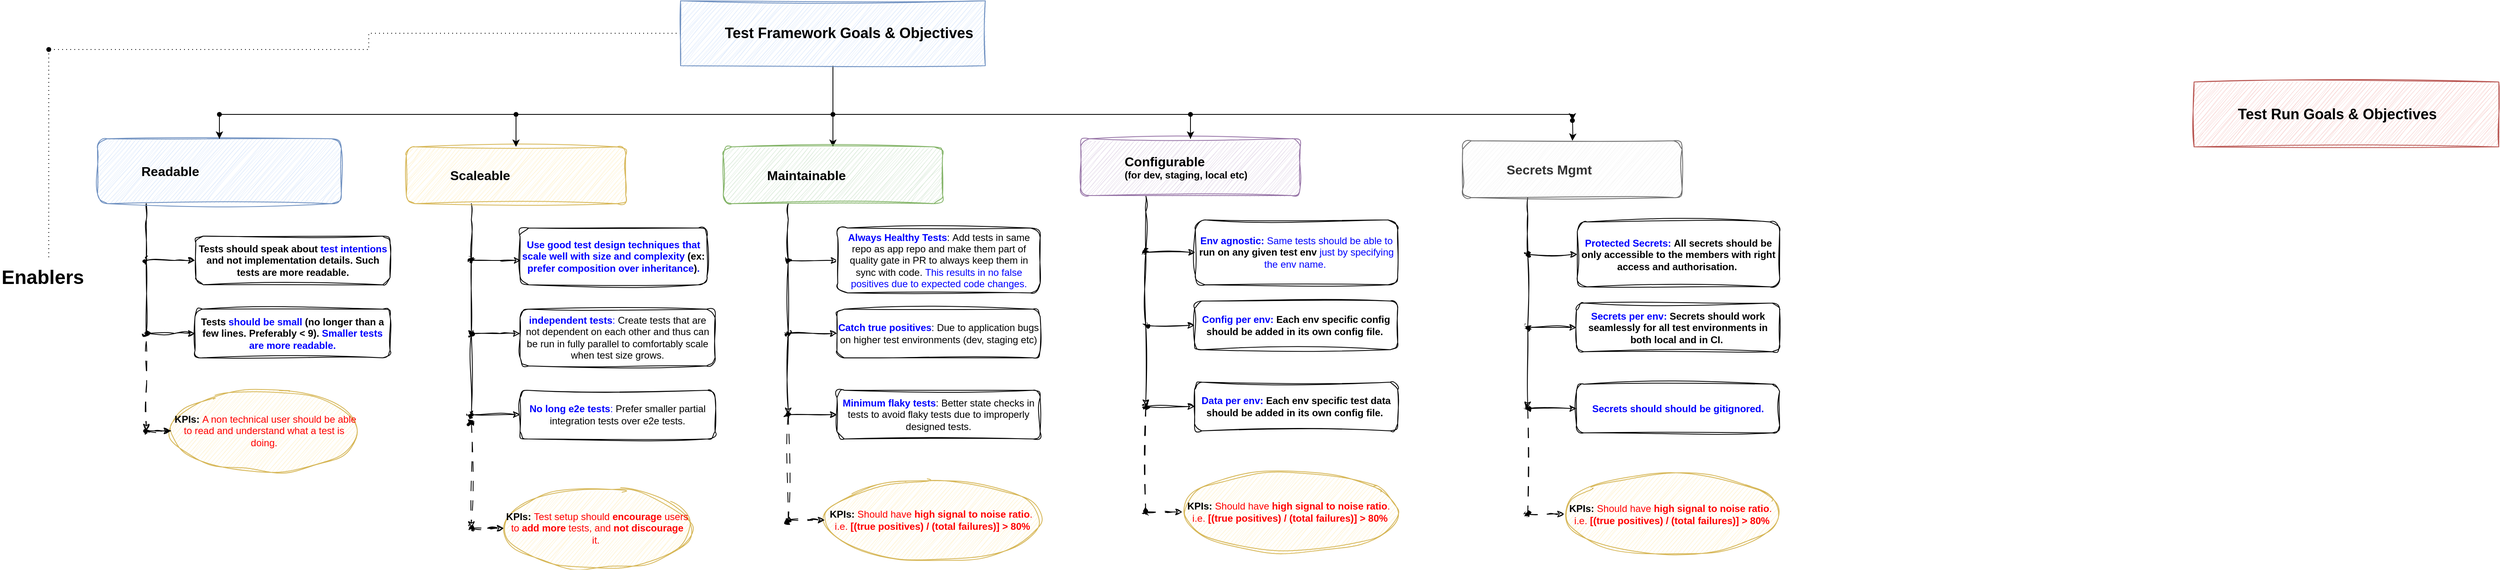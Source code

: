 <mxfile version="26.0.10">
  <diagram id="prtHgNgQTEPvFCAcTncT" name="Page-1">
    <mxGraphModel dx="2134" dy="806" grid="1" gridSize="10" guides="1" tooltips="1" connect="1" arrows="1" fold="1" page="1" pageScale="1" pageWidth="827" pageHeight="1169" math="0" shadow="0">
      <root>
        <mxCell id="0" />
        <mxCell id="1" parent="0" />
        <mxCell id="_S74_14WhyGO1vv9u3Ts-43" value="" style="edgeStyle=orthogonalEdgeStyle;rounded=0;orthogonalLoop=1;jettySize=auto;html=1;endArrow=none;startFill=0;" edge="1" parent="1" source="dcq4-NIjGIj9vY-xPq-j-47" target="_S74_14WhyGO1vv9u3Ts-40" visible="0">
          <mxGeometry relative="1" as="geometry" />
        </mxCell>
        <mxCell id="_S74_14WhyGO1vv9u3Ts-126" style="edgeStyle=orthogonalEdgeStyle;rounded=0;orthogonalLoop=1;jettySize=auto;html=1;endArrow=none;startFill=0;dashed=1;dashPattern=1 4;" edge="1" parent="1" source="dcq4-NIjGIj9vY-xPq-j-47" target="_S74_14WhyGO1vv9u3Ts-123" visible="0">
          <mxGeometry relative="1" as="geometry" />
        </mxCell>
        <UserObject label="&lt;font style=&quot;font-size: 18px;&quot;&gt;Test Run Goals &amp;amp; Objectives&lt;/font&gt;" name="Tessa Miller" position="CFO" location="Office 1" email="me@example.com" placeholders="1" link="https://www.draw.io" id="dcq4-NIjGIj9vY-xPq-j-47">
          <mxCell style="label;image=https://cdn4.iconfinder.com/data/icons/online-marketing-hand-drawn-vol-2/52/goals__seo__target__mission__office__shooting__business-1024.png;whiteSpace=wrap;html=1;rounded=0;glass=0;treeMoving=1;treeFolding=1;sketch=1;curveFitting=1;jiggle=2;fillColor=#f8cecc;strokeColor=#b85450;" parent="1" vertex="1" collapsed="1">
            <mxGeometry x="2320" y="140" width="375" height="80" as="geometry" />
          </mxCell>
        </UserObject>
        <mxCell id="_S74_14WhyGO1vv9u3Ts-18" value="" style="edgeStyle=orthogonalEdgeStyle;rounded=0;orthogonalLoop=1;jettySize=auto;html=1;entryX=0.7;entryY=-0.05;entryDx=0;entryDy=0;entryPerimeter=0;endArrow=none;startFill=0;sketch=1;curveFitting=1;jiggle=2;" edge="1" parent="1" source="dcq4-NIjGIj9vY-xPq-j-49" target="_S74_14WhyGO1vv9u3Ts-11" visible="0">
          <mxGeometry relative="1" as="geometry">
            <Array as="points">
              <mxPoint x="2050" y="390" />
              <mxPoint x="2050" y="390" />
            </Array>
          </mxGeometry>
        </mxCell>
        <UserObject label="&lt;span style=&quot;font-size: 16px;&quot;&gt;(Shift left): Run at right time and at right place.&amp;nbsp;&lt;/span&gt;" name="Edward Morrison" position="Brand Manager" location="Office 2" email="me@example.com" placeholders="1" link="https://www.draw.io" id="dcq4-NIjGIj9vY-xPq-j-49">
          <mxCell style="label;image=https://cdn3.iconfinder.com/data/icons/watchify-v1-0-80px/80/arrow-left-80px-1024.png;whiteSpace=wrap;html=1;rounded=1;glass=0;treeFolding=1;treeMoving=1;sketch=1;curveFitting=1;jiggle=2;fillColor=#dae8fc;strokeColor=#6c8ebf;shadow=0;align=left;movable=1;resizable=1;rotatable=1;deletable=1;editable=1;locked=0;connectable=1;" parent="1" vertex="1" visible="0">
            <mxGeometry x="1990" y="290" width="300" height="80" as="geometry" />
          </mxCell>
        </UserObject>
        <mxCell id="_S74_14WhyGO1vv9u3Ts-81" value="" style="edgeStyle=orthogonalEdgeStyle;rounded=0;orthogonalLoop=1;jettySize=auto;html=1;entryX=0.575;entryY=0.15;entryDx=0;entryDy=0;entryPerimeter=0;endArrow=none;startFill=0;sketch=1;curveFitting=1;jiggle=2;" edge="1" parent="1" source="dcq4-NIjGIj9vY-xPq-j-51" target="_S74_14WhyGO1vv9u3Ts-61" visible="0">
          <mxGeometry relative="1" as="geometry">
            <Array as="points">
              <mxPoint x="2450" y="390" />
              <mxPoint x="2450" y="390" />
            </Array>
          </mxGeometry>
        </mxCell>
        <UserObject label="&lt;font style=&quot;font-size: 16px;&quot;&gt;(Qualify for Quality gate):&amp;nbsp;&lt;/font&gt;&lt;div&gt;&lt;font style=&quot;font-size: 16px;&quot;&gt;Finish as Fast as Possible!&lt;/font&gt;&lt;/div&gt;" name="Evan Valet" position="HR Director" location="Office 4" email="me@example.com" placeholders="1" link="https://www.draw.io" id="dcq4-NIjGIj9vY-xPq-j-51">
          <mxCell style="label;image=https://cdn4.iconfinder.com/data/icons/doodle-5/155/rocket-1024.png;html=1;rounded=1;glass=0;treeFolding=1;treeMoving=1;sketch=1;curveFitting=1;jiggle=2;fillColor=#fff2cc;strokeColor=#d6b656;" parent="1" vertex="1" visible="0">
            <mxGeometry x="2370" y="300" width="270" height="70" as="geometry" />
          </mxCell>
        </UserObject>
        <mxCell id="dcq4-NIjGIj9vY-xPq-j-55" value="&lt;h1 style=&quot;margin-top: 0px;&quot;&gt;Enablers&lt;/h1&gt;" style="text;html=1;whiteSpace=wrap;overflow=hidden;rounded=0;sketch=1;curveFitting=1;jiggle=2;" parent="1" vertex="1" visible="0">
          <mxGeometry x="1870" y="440" width="120" height="40" as="geometry" />
        </mxCell>
        <mxCell id="dcq4-NIjGIj9vY-xPq-j-61" value="&lt;b&gt;Run &quot;&lt;font style=&quot;color: rgb(0, 0, 255);&quot;&gt;updated&lt;/font&gt;&quot; tests &lt;font style=&quot;color: rgb(51, 51, 255);&quot;&gt;on pre-commit hooks&lt;/font&gt;.&lt;/b&gt;" style="rounded=1;whiteSpace=wrap;html=1;sketch=1;curveFitting=1;jiggle=2;" parent="1" vertex="1" visible="0">
          <mxGeometry x="2110" y="600" width="200" height="60" as="geometry" />
        </mxCell>
        <mxCell id="dcq4-NIjGIj9vY-xPq-j-62" value="&lt;b&gt;Run &quot;&lt;font style=&quot;color: rgb(0, 0, 255);&quot;&gt;affected&lt;/font&gt;&quot; tests &lt;font style=&quot;color: rgb(0, 0, 255);&quot;&gt;on &quot;pull request env&quot; (unit, int, system)&lt;/font&gt;.&lt;/b&gt;" style="rounded=1;whiteSpace=wrap;html=1;sketch=1;curveFitting=1;jiggle=2;" parent="1" vertex="1" visible="0">
          <mxGeometry x="2110" y="690" width="200" height="60" as="geometry" />
        </mxCell>
        <mxCell id="dcq4-NIjGIj9vY-xPq-j-63" value="&lt;b&gt;Run &quot;&lt;font style=&quot;color: rgb(0, 0, 255);&quot;&gt;all&lt;/font&gt;&quot; tests &lt;font style=&quot;color: rgb(0, 0, 255);&quot;&gt;post deployment of environments (dev, staging)&lt;/font&gt; etc.&lt;/b&gt;" style="rounded=1;whiteSpace=wrap;html=1;sketch=1;curveFitting=1;jiggle=2;" parent="1" vertex="1" visible="0">
          <mxGeometry x="2111" y="790" width="200" height="60" as="geometry" />
        </mxCell>
        <mxCell id="dcq4-NIjGIj9vY-xPq-j-64" value="&lt;div&gt;&lt;b style=&quot;background-color: transparent; color: light-dark(rgb(0, 0, 0), rgb(255, 255, 255));&quot;&gt;&amp;nbsp;KPIs:&lt;/b&gt;&lt;span style=&quot;background-color: transparent; color: light-dark(rgb(0, 0, 0), rgb(255, 255, 255));&quot;&gt;&amp;nbsp;&lt;/span&gt;&lt;span style=&quot;background-color: transparent;&quot;&gt;&lt;font style=&quot;color: light-dark(rgb(255, 0, 0), rgb(255, 255, 255));&quot;&gt;All &lt;b style=&quot;&quot;&gt;Hooks&lt;/b&gt; and &lt;b style=&quot;&quot;&gt;pipelines&lt;/b&gt; are in place to run different test use cases.&lt;/font&gt;&lt;/span&gt;&lt;/div&gt;" style="ellipse;whiteSpace=wrap;html=1;fillColor=#fff2cc;strokeColor=#d6b656;sketch=1;curveFitting=1;jiggle=2;" parent="1" vertex="1" visible="0">
          <mxGeometry x="2090" y="990" width="230" height="100" as="geometry" />
        </mxCell>
        <mxCell id="dcq4-NIjGIj9vY-xPq-j-65" value="&lt;b&gt;Run &quot;&lt;font style=&quot;color: rgb(0, 0, 255);&quot;&gt;all&lt;/font&gt;&quot; tests &lt;font style=&quot;color: rgb(0, 0, 255);&quot;&gt;pre&lt;/font&gt; &lt;font style=&quot;color: rgb(0, 0, 255);&quot;&gt;deployment to production&lt;/font&gt;.&lt;/b&gt;" style="rounded=1;whiteSpace=wrap;html=1;sketch=1;curveFitting=1;jiggle=2;" parent="1" vertex="1" visible="0">
          <mxGeometry x="2110" y="890" width="200" height="60" as="geometry" />
        </mxCell>
        <mxCell id="dcq4-NIjGIj9vY-xPq-j-71" value="&lt;b&gt;KPIs:&lt;/b&gt;&amp;nbsp;&lt;font color=&quot;#ff0000&quot;&gt;Should have&lt;b&gt; high signal to noise ratio&lt;/b&gt;.&amp;nbsp;&lt;/font&gt;&lt;div&gt;&lt;font color=&quot;#ff0000&quot;&gt;i.e. &lt;b&gt;[(true positives) / (total failures)] &amp;gt; 80%&lt;/b&gt;&lt;/font&gt;&lt;/div&gt;" style="ellipse;whiteSpace=wrap;html=1;fillColor=#fff2cc;strokeColor=#d6b656;sketch=1;curveFitting=1;jiggle=2;" parent="1" vertex="1" visible="0">
          <mxGeometry x="2885" y="710" width="265" height="100" as="geometry" />
        </mxCell>
        <mxCell id="_S74_14WhyGO1vv9u3Ts-5" value="&lt;b style=&quot;text-align: center;&quot;&gt;Run &quot;&lt;font style=&quot;color: rgb(0, 0, 255);&quot;&gt;updated&lt;/font&gt;&quot; tests&amp;nbsp;&lt;font style=&quot;color: rgb(51, 51, 255);&quot;&gt;on pre-commit hooks&lt;/font&gt;.&lt;/b&gt;" style="whiteSpace=wrap;html=1;align=left;fillColor=#FFFFFF;strokeColor=#000000;fontStyle=1;spacing=2;spacingLeft=52;rounded=1;glass=0;sketch=1;curveFitting=1;jiggle=2;shadow=0;resizable=1;" vertex="1" visible="0" parent="1">
          <mxGeometry x="2110" y="410" width="200" height="60" as="geometry" />
        </mxCell>
        <mxCell id="_S74_14WhyGO1vv9u3Ts-9" value="&lt;b style=&quot;text-align: center;&quot;&gt;Run &quot;&lt;font style=&quot;color: rgb(0, 0, 255);&quot;&gt;affected&lt;/font&gt;&quot; tests&amp;nbsp;&lt;font style=&quot;color: rgb(0, 0, 255);&quot;&gt;on &quot;pull request env&quot; (unit, int, system)&lt;/font&gt;.&lt;/b&gt;" style="whiteSpace=wrap;html=1;align=left;fillColor=#FFFFFF;strokeColor=#000000;fontStyle=1;spacing=2;spacingLeft=52;rounded=1;glass=0;sketch=1;curveFitting=1;jiggle=2;shadow=0;resizable=1;" vertex="1" visible="0" parent="1">
          <mxGeometry x="2110" y="500" width="200" height="60" as="geometry" />
        </mxCell>
        <mxCell id="_S74_14WhyGO1vv9u3Ts-15" value="" style="edgeStyle=orthogonalEdgeStyle;rounded=0;orthogonalLoop=1;jettySize=auto;html=1;endArrow=none;startFill=0;sketch=1;curveFitting=1;jiggle=2;" edge="1" parent="1" source="_S74_14WhyGO1vv9u3Ts-11" target="_S74_14WhyGO1vv9u3Ts-12" visible="0">
          <mxGeometry relative="1" as="geometry" />
        </mxCell>
        <mxCell id="_S74_14WhyGO1vv9u3Ts-16" value="" style="edgeStyle=orthogonalEdgeStyle;rounded=0;orthogonalLoop=1;jettySize=auto;html=1;sketch=1;curveFitting=1;jiggle=2;" edge="1" parent="1" source="_S74_14WhyGO1vv9u3Ts-11" target="_S74_14WhyGO1vv9u3Ts-5" visible="0">
          <mxGeometry relative="1" as="geometry" />
        </mxCell>
        <mxCell id="_S74_14WhyGO1vv9u3Ts-11" value="" style="shape=waypoint;fillStyle=solid;size=6;pointerEvents=1;points=[];fillColor=none;resizable=0;rotatable=0;perimeter=centerPerimeter;snapToPoint=1;sketch=1;curveFitting=1;jiggle=2;" vertex="1" visible="0" parent="1">
          <mxGeometry x="2040" y="430" width="20" height="20" as="geometry" />
        </mxCell>
        <mxCell id="_S74_14WhyGO1vv9u3Ts-17" value="" style="edgeStyle=orthogonalEdgeStyle;rounded=0;orthogonalLoop=1;jettySize=auto;html=1;sketch=1;curveFitting=1;jiggle=2;" edge="1" parent="1" source="_S74_14WhyGO1vv9u3Ts-12" target="_S74_14WhyGO1vv9u3Ts-9" visible="0">
          <mxGeometry relative="1" as="geometry" />
        </mxCell>
        <mxCell id="_S74_14WhyGO1vv9u3Ts-12" value="" style="shape=waypoint;fillStyle=solid;size=6;pointerEvents=1;points=[];fillColor=none;resizable=0;rotatable=0;perimeter=centerPerimeter;snapToPoint=1;sketch=1;curveFitting=1;jiggle=2;" vertex="1" visible="0" parent="1">
          <mxGeometry x="2040" y="520" width="20" height="20" as="geometry" />
        </mxCell>
        <mxCell id="_S74_14WhyGO1vv9u3Ts-24" value="" style="edgeStyle=orthogonalEdgeStyle;rounded=0;orthogonalLoop=1;jettySize=auto;html=1;endArrow=none;startFill=0;sketch=1;curveFitting=1;jiggle=2;" edge="1" visible="0" parent="1" source="_S74_14WhyGO1vv9u3Ts-12" target="_S74_14WhyGO1vv9u3Ts-23">
          <mxGeometry relative="1" as="geometry">
            <mxPoint x="2050" y="530" as="sourcePoint" />
            <mxPoint x="2050" y="630" as="targetPoint" />
          </mxGeometry>
        </mxCell>
        <mxCell id="_S74_14WhyGO1vv9u3Ts-28" value="" style="edgeStyle=orthogonalEdgeStyle;rounded=0;orthogonalLoop=1;jettySize=auto;html=1;sketch=1;curveFitting=1;jiggle=2;" edge="1" parent="1" source="_S74_14WhyGO1vv9u3Ts-23" target="dcq4-NIjGIj9vY-xPq-j-61" visible="0">
          <mxGeometry relative="1" as="geometry" />
        </mxCell>
        <mxCell id="_S74_14WhyGO1vv9u3Ts-29" value="" style="edgeStyle=orthogonalEdgeStyle;rounded=0;orthogonalLoop=1;jettySize=auto;html=1;endArrow=none;startFill=0;sketch=1;curveFitting=1;jiggle=2;" edge="1" parent="1" source="_S74_14WhyGO1vv9u3Ts-23" target="_S74_14WhyGO1vv9u3Ts-27" visible="0">
          <mxGeometry relative="1" as="geometry" />
        </mxCell>
        <mxCell id="_S74_14WhyGO1vv9u3Ts-23" value="" style="shape=waypoint;fillStyle=solid;size=6;pointerEvents=1;points=[];fillColor=none;resizable=0;rotatable=0;perimeter=centerPerimeter;snapToPoint=1;sketch=1;curveFitting=1;jiggle=2;" vertex="1" visible="0" parent="1">
          <mxGeometry x="2040" y="620" width="20" height="20" as="geometry" />
        </mxCell>
        <mxCell id="_S74_14WhyGO1vv9u3Ts-32" value="" style="edgeStyle=orthogonalEdgeStyle;rounded=0;orthogonalLoop=1;jettySize=auto;html=1;sketch=1;curveFitting=1;jiggle=2;" edge="1" parent="1" source="_S74_14WhyGO1vv9u3Ts-27" target="dcq4-NIjGIj9vY-xPq-j-62" visible="0">
          <mxGeometry relative="1" as="geometry" />
        </mxCell>
        <mxCell id="_S74_14WhyGO1vv9u3Ts-33" value="" style="edgeStyle=orthogonalEdgeStyle;rounded=0;orthogonalLoop=1;jettySize=auto;html=1;sketch=1;curveFitting=1;jiggle=2;" edge="1" parent="1" source="_S74_14WhyGO1vv9u3Ts-27" target="_S74_14WhyGO1vv9u3Ts-30" visible="0">
          <mxGeometry relative="1" as="geometry" />
        </mxCell>
        <mxCell id="_S74_14WhyGO1vv9u3Ts-27" value="" style="shape=waypoint;fillStyle=solid;size=6;pointerEvents=1;points=[];fillColor=none;resizable=0;rotatable=0;perimeter=centerPerimeter;snapToPoint=1;sketch=1;curveFitting=1;jiggle=2;" vertex="1" visible="0" parent="1">
          <mxGeometry x="2040" y="710" width="20" height="20" as="geometry" />
        </mxCell>
        <mxCell id="_S74_14WhyGO1vv9u3Ts-34" value="" style="edgeStyle=orthogonalEdgeStyle;rounded=0;orthogonalLoop=1;jettySize=auto;html=1;sketch=1;curveFitting=1;jiggle=2;" edge="1" parent="1" source="_S74_14WhyGO1vv9u3Ts-30" target="dcq4-NIjGIj9vY-xPq-j-63" visible="0">
          <mxGeometry relative="1" as="geometry" />
        </mxCell>
        <mxCell id="_S74_14WhyGO1vv9u3Ts-35" value="" style="edgeStyle=orthogonalEdgeStyle;rounded=0;orthogonalLoop=1;jettySize=auto;html=1;sketch=1;curveFitting=1;jiggle=2;" edge="1" parent="1" source="_S74_14WhyGO1vv9u3Ts-30" target="_S74_14WhyGO1vv9u3Ts-31" visible="0">
          <mxGeometry relative="1" as="geometry" />
        </mxCell>
        <mxCell id="_S74_14WhyGO1vv9u3Ts-30" value="" style="shape=waypoint;fillStyle=solid;size=6;pointerEvents=1;points=[];fillColor=none;resizable=0;rotatable=0;perimeter=centerPerimeter;snapToPoint=1;sketch=1;curveFitting=1;jiggle=2;" vertex="1" visible="0" parent="1">
          <mxGeometry x="2040" y="810" width="20" height="20" as="geometry" />
        </mxCell>
        <mxCell id="_S74_14WhyGO1vv9u3Ts-36" value="" style="edgeStyle=orthogonalEdgeStyle;rounded=0;orthogonalLoop=1;jettySize=auto;html=1;sketch=1;curveFitting=1;jiggle=2;" edge="1" parent="1" source="_S74_14WhyGO1vv9u3Ts-31" target="dcq4-NIjGIj9vY-xPq-j-65" visible="0">
          <mxGeometry relative="1" as="geometry" />
        </mxCell>
        <mxCell id="_S74_14WhyGO1vv9u3Ts-39" value="" style="edgeStyle=orthogonalEdgeStyle;rounded=0;orthogonalLoop=1;jettySize=auto;html=1;dashed=1;sketch=1;curveFitting=1;jiggle=2;dashPattern=12 12;" edge="1" parent="1" source="_S74_14WhyGO1vv9u3Ts-31" target="_S74_14WhyGO1vv9u3Ts-37" visible="0">
          <mxGeometry relative="1" as="geometry" />
        </mxCell>
        <mxCell id="_S74_14WhyGO1vv9u3Ts-31" value="" style="shape=waypoint;fillStyle=solid;size=6;pointerEvents=1;points=[];fillColor=none;resizable=0;rotatable=0;perimeter=centerPerimeter;snapToPoint=1;dashed=1;dashPattern=12 12;sketch=1;curveFitting=1;jiggle=2;" vertex="1" visible="0" parent="1">
          <mxGeometry x="2040" y="910" width="20" height="20" as="geometry" />
        </mxCell>
        <mxCell id="_S74_14WhyGO1vv9u3Ts-38" value="" style="edgeStyle=orthogonalEdgeStyle;rounded=0;orthogonalLoop=1;jettySize=auto;html=1;dashed=1;sketch=1;curveFitting=1;jiggle=2;dashPattern=12 12;" edge="1" parent="1" source="_S74_14WhyGO1vv9u3Ts-37" target="dcq4-NIjGIj9vY-xPq-j-64" visible="0">
          <mxGeometry relative="1" as="geometry" />
        </mxCell>
        <mxCell id="_S74_14WhyGO1vv9u3Ts-37" value="" style="shape=waypoint;sketch=1;fillStyle=solid;size=6;pointerEvents=1;points=[];fillColor=none;resizable=0;rotatable=0;perimeter=centerPerimeter;snapToPoint=1;dashed=1;curveFitting=1;jiggle=2;dashPattern=12 12;" vertex="1" visible="0" parent="1">
          <mxGeometry x="2040" y="1020" width="20" height="20" as="geometry" />
        </mxCell>
        <mxCell id="_S74_14WhyGO1vv9u3Ts-46" value="" style="edgeStyle=orthogonalEdgeStyle;rounded=0;orthogonalLoop=1;jettySize=auto;html=1;entryX=0.175;entryY=0.45;entryDx=0;entryDy=0;entryPerimeter=0;endArrow=none;startFill=0;" edge="1" parent="1" source="_S74_14WhyGO1vv9u3Ts-40" target="_S74_14WhyGO1vv9u3Ts-42" visible="0">
          <mxGeometry relative="1" as="geometry" />
        </mxCell>
        <mxCell id="_S74_14WhyGO1vv9u3Ts-47" value="" style="edgeStyle=orthogonalEdgeStyle;rounded=0;orthogonalLoop=1;jettySize=auto;html=1;endArrow=none;startFill=0;" edge="1" parent="1" source="_S74_14WhyGO1vv9u3Ts-40" target="_S74_14WhyGO1vv9u3Ts-41" visible="0">
          <mxGeometry relative="1" as="geometry" />
        </mxCell>
        <mxCell id="_S74_14WhyGO1vv9u3Ts-50" value="" style="edgeStyle=orthogonalEdgeStyle;rounded=0;orthogonalLoop=1;jettySize=auto;html=1;" edge="1" parent="1" source="_S74_14WhyGO1vv9u3Ts-40" target="dcq4-NIjGIj9vY-xPq-j-51" visible="0">
          <mxGeometry relative="1" as="geometry" />
        </mxCell>
        <mxCell id="_S74_14WhyGO1vv9u3Ts-40" value="" style="shape=waypoint;sketch=0;fillStyle=solid;size=6;pointerEvents=1;points=[];fillColor=none;resizable=0;rotatable=0;perimeter=centerPerimeter;snapToPoint=1;" vertex="1" visible="0" parent="1">
          <mxGeometry x="2495" y="250" width="20" height="20" as="geometry" />
        </mxCell>
        <mxCell id="_S74_14WhyGO1vv9u3Ts-48" value="" style="edgeStyle=orthogonalEdgeStyle;rounded=0;orthogonalLoop=1;jettySize=auto;html=1;" edge="1" parent="1" source="_S74_14WhyGO1vv9u3Ts-41" target="dcq4-NIjGIj9vY-xPq-j-49" visible="0">
          <mxGeometry relative="1" as="geometry" />
        </mxCell>
        <mxCell id="_S74_14WhyGO1vv9u3Ts-41" value="" style="shape=waypoint;sketch=0;fillStyle=solid;size=6;pointerEvents=1;points=[];fillColor=none;resizable=0;rotatable=0;perimeter=centerPerimeter;snapToPoint=1;" vertex="1" visible="0" parent="1">
          <mxGeometry x="2130" y="250" width="20" height="20" as="geometry" />
        </mxCell>
        <mxCell id="_S74_14WhyGO1vv9u3Ts-114" value="" style="edgeStyle=orthogonalEdgeStyle;rounded=0;orthogonalLoop=1;jettySize=auto;html=1;" edge="1" parent="1" source="_S74_14WhyGO1vv9u3Ts-42" target="_S74_14WhyGO1vv9u3Ts-89" visible="0">
          <mxGeometry relative="1" as="geometry" />
        </mxCell>
        <mxCell id="_S74_14WhyGO1vv9u3Ts-42" value="" style="shape=waypoint;sketch=0;fillStyle=solid;size=6;pointerEvents=1;points=[];fillColor=none;resizable=0;rotatable=0;perimeter=centerPerimeter;snapToPoint=1;" vertex="1" visible="0" parent="1">
          <mxGeometry x="2885" y="250" width="20" height="20" as="geometry" />
        </mxCell>
        <mxCell id="_S74_14WhyGO1vv9u3Ts-52" value="&lt;font style=&quot;color: rgb(0, 0, 255);&quot;&gt;&lt;b&gt;Powerful runners&lt;/b&gt;:&lt;/font&gt;&amp;nbsp;Create custom powerful runners for say 32GB/ 64GB." style="rounded=1;whiteSpace=wrap;html=1;sketch=1;curveFitting=1;jiggle=2;" vertex="1" visible="0" parent="1">
          <mxGeometry x="2510" y="600" width="200" height="60" as="geometry" />
        </mxCell>
        <mxCell id="_S74_14WhyGO1vv9u3Ts-53" value="&lt;font style=&quot;color: rgb(0, 0, 255);&quot;&gt;&lt;b&gt;Small atomic &amp;amp; independent tests&lt;/b&gt;:&lt;/font&gt;&amp;nbsp;Prefer smaller partial integration tests over e2e tests." style="rounded=1;whiteSpace=wrap;html=1;sketch=1;curveFitting=1;jiggle=2;" vertex="1" visible="0" parent="1">
          <mxGeometry x="2510" y="690" width="200" height="60" as="geometry" />
        </mxCell>
        <mxCell id="_S74_14WhyGO1vv9u3Ts-54" value="&lt;font style=&quot;color: rgb(0, 0, 255);&quot;&gt;&lt;b&gt;&amp;nbsp;Bypass Login&lt;/b&gt;:&lt;/font&gt;&amp;nbsp;Set storage sessions and reuse in whole project to optimise login in tests." style="rounded=1;whiteSpace=wrap;html=1;sketch=1;curveFitting=1;jiggle=2;" vertex="1" visible="0" parent="1">
          <mxGeometry x="2511" y="790" width="200" height="60" as="geometry" />
        </mxCell>
        <mxCell id="_S74_14WhyGO1vv9u3Ts-55" value="&lt;b&gt;KPIs:&lt;/b&gt;&amp;nbsp;&lt;font style=&quot;color: rgb(255, 0, 0);&quot;&gt;All Tests&amp;nbsp;&lt;b&gt;should finish in less than 9 mins&lt;/b&gt;.&lt;/font&gt;" style="ellipse;whiteSpace=wrap;html=1;fillColor=#fff2cc;strokeColor=#d6b656;sketch=1;curveFitting=1;jiggle=2;" vertex="1" visible="0" parent="1">
          <mxGeometry x="2490" y="900" width="230" height="100" as="geometry" />
        </mxCell>
        <mxCell id="_S74_14WhyGO1vv9u3Ts-59" value="" style="edgeStyle=orthogonalEdgeStyle;rounded=0;orthogonalLoop=1;jettySize=auto;html=1;endArrow=none;startFill=0;sketch=1;curveFitting=1;jiggle=2;" edge="1" visible="0" parent="1" source="_S74_14WhyGO1vv9u3Ts-61" target="_S74_14WhyGO1vv9u3Ts-64">
          <mxGeometry relative="1" as="geometry" />
        </mxCell>
        <mxCell id="_S74_14WhyGO1vv9u3Ts-84" value="" style="edgeStyle=orthogonalEdgeStyle;rounded=0;orthogonalLoop=1;jettySize=auto;html=1;sketch=1;curveFitting=1;jiggle=2;" edge="1" parent="1" source="_S74_14WhyGO1vv9u3Ts-61" target="_S74_14WhyGO1vv9u3Ts-82" visible="0">
          <mxGeometry relative="1" as="geometry" />
        </mxCell>
        <mxCell id="_S74_14WhyGO1vv9u3Ts-61" value="" style="shape=waypoint;fillStyle=solid;size=6;pointerEvents=1;points=[];fillColor=none;resizable=0;rotatable=0;perimeter=centerPerimeter;snapToPoint=1;sketch=1;curveFitting=1;jiggle=2;" vertex="1" visible="0" parent="1">
          <mxGeometry x="2440" y="430" width="20" height="20" as="geometry" />
        </mxCell>
        <mxCell id="_S74_14WhyGO1vv9u3Ts-85" value="" style="edgeStyle=orthogonalEdgeStyle;rounded=0;orthogonalLoop=1;jettySize=auto;html=1;sketch=1;curveFitting=1;jiggle=2;" edge="1" parent="1" source="_S74_14WhyGO1vv9u3Ts-64" target="_S74_14WhyGO1vv9u3Ts-83" visible="0">
          <mxGeometry relative="1" as="geometry" />
        </mxCell>
        <mxCell id="_S74_14WhyGO1vv9u3Ts-64" value="" style="shape=waypoint;fillStyle=solid;size=6;pointerEvents=1;points=[];fillColor=none;resizable=0;rotatable=0;perimeter=centerPerimeter;snapToPoint=1;sketch=1;curveFitting=1;jiggle=2;" vertex="1" visible="0" parent="1">
          <mxGeometry x="2440" y="520" width="20" height="20" as="geometry" />
        </mxCell>
        <mxCell id="_S74_14WhyGO1vv9u3Ts-65" value="" style="edgeStyle=orthogonalEdgeStyle;rounded=0;orthogonalLoop=1;jettySize=auto;html=1;endArrow=none;startFill=0;sketch=1;curveFitting=1;jiggle=2;" edge="1" visible="0" parent="1" source="_S74_14WhyGO1vv9u3Ts-64" target="_S74_14WhyGO1vv9u3Ts-68">
          <mxGeometry relative="1" as="geometry">
            <mxPoint x="2450" y="530" as="sourcePoint" />
            <mxPoint x="2450" y="630" as="targetPoint" />
          </mxGeometry>
        </mxCell>
        <mxCell id="_S74_14WhyGO1vv9u3Ts-66" value="" style="edgeStyle=orthogonalEdgeStyle;rounded=0;orthogonalLoop=1;jettySize=auto;html=1;sketch=1;curveFitting=1;jiggle=2;" edge="1" visible="0" parent="1" source="_S74_14WhyGO1vv9u3Ts-68" target="_S74_14WhyGO1vv9u3Ts-52">
          <mxGeometry relative="1" as="geometry" />
        </mxCell>
        <mxCell id="_S74_14WhyGO1vv9u3Ts-67" value="" style="edgeStyle=orthogonalEdgeStyle;rounded=0;orthogonalLoop=1;jettySize=auto;html=1;endArrow=none;startFill=0;sketch=1;curveFitting=1;jiggle=2;" edge="1" visible="0" parent="1" source="_S74_14WhyGO1vv9u3Ts-68" target="_S74_14WhyGO1vv9u3Ts-71">
          <mxGeometry relative="1" as="geometry" />
        </mxCell>
        <mxCell id="_S74_14WhyGO1vv9u3Ts-68" value="" style="shape=waypoint;fillStyle=solid;size=6;pointerEvents=1;points=[];fillColor=none;resizable=0;rotatable=0;perimeter=centerPerimeter;snapToPoint=1;sketch=1;curveFitting=1;jiggle=2;" vertex="1" visible="0" parent="1">
          <mxGeometry x="2440" y="620" width="20" height="20" as="geometry" />
        </mxCell>
        <mxCell id="_S74_14WhyGO1vv9u3Ts-69" value="" style="edgeStyle=orthogonalEdgeStyle;rounded=0;orthogonalLoop=1;jettySize=auto;html=1;sketch=1;curveFitting=1;jiggle=2;" edge="1" visible="0" parent="1" source="_S74_14WhyGO1vv9u3Ts-71" target="_S74_14WhyGO1vv9u3Ts-53">
          <mxGeometry relative="1" as="geometry" />
        </mxCell>
        <mxCell id="_S74_14WhyGO1vv9u3Ts-70" value="" style="edgeStyle=orthogonalEdgeStyle;rounded=0;orthogonalLoop=1;jettySize=auto;html=1;sketch=1;curveFitting=1;jiggle=2;" edge="1" visible="0" parent="1" source="_S74_14WhyGO1vv9u3Ts-71" target="_S74_14WhyGO1vv9u3Ts-74">
          <mxGeometry relative="1" as="geometry" />
        </mxCell>
        <mxCell id="_S74_14WhyGO1vv9u3Ts-71" value="" style="shape=waypoint;fillStyle=solid;size=6;pointerEvents=1;points=[];fillColor=none;resizable=0;rotatable=0;perimeter=centerPerimeter;snapToPoint=1;sketch=1;curveFitting=1;jiggle=2;" vertex="1" visible="0" parent="1">
          <mxGeometry x="2440" y="710" width="20" height="20" as="geometry" />
        </mxCell>
        <mxCell id="_S74_14WhyGO1vv9u3Ts-72" value="" style="edgeStyle=orthogonalEdgeStyle;rounded=0;orthogonalLoop=1;jettySize=auto;html=1;sketch=1;curveFitting=1;jiggle=2;" edge="1" visible="0" parent="1" source="_S74_14WhyGO1vv9u3Ts-74" target="_S74_14WhyGO1vv9u3Ts-54">
          <mxGeometry relative="1" as="geometry" />
        </mxCell>
        <mxCell id="_S74_14WhyGO1vv9u3Ts-87" value="" style="edgeStyle=orthogonalEdgeStyle;rounded=0;orthogonalLoop=1;jettySize=auto;html=1;sketch=1;curveFitting=1;jiggle=2;dashed=1;dashPattern=12 12;" edge="1" parent="1" source="_S74_14WhyGO1vv9u3Ts-74" target="_S74_14WhyGO1vv9u3Ts-79" visible="0">
          <mxGeometry relative="1" as="geometry" />
        </mxCell>
        <mxCell id="_S74_14WhyGO1vv9u3Ts-74" value="" style="shape=waypoint;fillStyle=solid;size=6;pointerEvents=1;points=[];fillColor=none;resizable=0;rotatable=0;perimeter=centerPerimeter;snapToPoint=1;sketch=1;curveFitting=1;jiggle=2;dashed=1;dashPattern=12 12;" vertex="1" visible="0" parent="1">
          <mxGeometry x="2440" y="810" width="20" height="20" as="geometry" />
        </mxCell>
        <mxCell id="_S74_14WhyGO1vv9u3Ts-78" value="" style="edgeStyle=orthogonalEdgeStyle;rounded=0;orthogonalLoop=1;jettySize=auto;html=1;dashed=1;sketch=1;curveFitting=1;jiggle=2;dashPattern=12 12;" edge="1" visible="0" parent="1" source="_S74_14WhyGO1vv9u3Ts-79" target="_S74_14WhyGO1vv9u3Ts-55">
          <mxGeometry relative="1" as="geometry" />
        </mxCell>
        <mxCell id="_S74_14WhyGO1vv9u3Ts-79" value="" style="shape=waypoint;sketch=1;fillStyle=solid;size=6;pointerEvents=1;points=[];fillColor=none;resizable=0;rotatable=0;perimeter=centerPerimeter;snapToPoint=1;dashed=1;curveFitting=1;jiggle=2;dashPattern=12 12;" vertex="1" visible="0" parent="1">
          <mxGeometry x="2440" y="940" width="20" height="20" as="geometry" />
        </mxCell>
        <mxCell id="_S74_14WhyGO1vv9u3Ts-82" value="&lt;b&gt;&lt;font style=&quot;color: rgb(0, 0, 255);&quot;&gt;Distributed run&lt;/font&gt;&lt;/b&gt;: Run tests on multiple runners" style="rounded=1;whiteSpace=wrap;html=1;sketch=1;curveFitting=1;jiggle=2;" vertex="1" visible="0" parent="1">
          <mxGeometry x="2511" y="410" width="200" height="60" as="geometry" />
        </mxCell>
        <mxCell id="_S74_14WhyGO1vv9u3Ts-83" value="&lt;font style=&quot;text-align: left; color: rgb(0, 0, 255);&quot;&gt;&lt;b&gt;Parallel run&lt;/b&gt;:&lt;/font&gt;&lt;span style=&quot;text-align: left;&quot;&gt;&amp;nbsp;Run tests on multiple threads within a runner.&lt;/span&gt;" style="rounded=1;whiteSpace=wrap;html=1;sketch=1;curveFitting=1;jiggle=2;" vertex="1" visible="0" parent="1">
          <mxGeometry x="2510" y="500" width="200" height="60" as="geometry" />
        </mxCell>
        <mxCell id="_S74_14WhyGO1vv9u3Ts-88" value="" style="edgeStyle=orthogonalEdgeStyle;rounded=0;orthogonalLoop=1;jettySize=auto;html=1;entryX=0.575;entryY=0.15;entryDx=0;entryDy=0;entryPerimeter=0;endArrow=none;startFill=0;sketch=1;curveFitting=1;jiggle=2;" edge="1" visible="0" parent="1" source="_S74_14WhyGO1vv9u3Ts-89" target="_S74_14WhyGO1vv9u3Ts-96">
          <mxGeometry relative="1" as="geometry">
            <Array as="points">
              <mxPoint x="2840" y="390" />
              <mxPoint x="2840" y="390" />
            </Array>
          </mxGeometry>
        </mxCell>
        <UserObject label="&lt;div&gt;&lt;font style=&quot;font-size: 16px;&quot;&gt;(High signal to noise ratio):&lt;/font&gt;&lt;/div&gt;&lt;div&gt;&lt;font style=&quot;font-size: 16px;&quot;&gt;Report true failures.&lt;/font&gt;&lt;/div&gt;" name="Evan Valet" position="HR Director" location="Office 4" email="me@example.com" placeholders="1" link="https://www.draw.io" id="_S74_14WhyGO1vv9u3Ts-89">
          <mxCell style="label;image=https://cdn4.iconfinder.com/data/icons/software-and-web-technology/100/reliability-1024.png;html=1;rounded=1;glass=0;treeFolding=1;treeMoving=1;sketch=1;curveFitting=1;jiggle=2;fillColor=#d5e8d4;strokeColor=#82b366;" vertex="1" visible="0" parent="1">
            <mxGeometry x="2760" y="300" width="270" height="70" as="geometry" />
          </mxCell>
        </UserObject>
        <mxCell id="_S74_14WhyGO1vv9u3Ts-90" value="&lt;b&gt;&lt;font style=&quot;color: rgb(0, 0, 255);&quot;&gt;Minimum flaky tests&lt;/font&gt;&lt;/b&gt;: Better state checks in tests to avoid flaky tests due to improperly designed tests." style="rounded=1;whiteSpace=wrap;html=1;sketch=1;curveFitting=1;jiggle=2;" vertex="1" visible="0" parent="1">
          <mxGeometry x="2900" y="600" width="250" height="60" as="geometry" />
        </mxCell>
        <mxCell id="_S74_14WhyGO1vv9u3Ts-94" value="" style="edgeStyle=orthogonalEdgeStyle;rounded=0;orthogonalLoop=1;jettySize=auto;html=1;endArrow=none;startFill=0;sketch=1;curveFitting=1;jiggle=2;" edge="1" visible="0" parent="1" source="_S74_14WhyGO1vv9u3Ts-96" target="_S74_14WhyGO1vv9u3Ts-99">
          <mxGeometry relative="1" as="geometry" />
        </mxCell>
        <mxCell id="_S74_14WhyGO1vv9u3Ts-95" value="" style="edgeStyle=orthogonalEdgeStyle;rounded=0;orthogonalLoop=1;jettySize=auto;html=1;sketch=1;curveFitting=1;jiggle=2;" edge="1" visible="0" parent="1" source="_S74_14WhyGO1vv9u3Ts-96" target="_S74_14WhyGO1vv9u3Ts-112">
          <mxGeometry relative="1" as="geometry" />
        </mxCell>
        <mxCell id="_S74_14WhyGO1vv9u3Ts-96" value="" style="shape=waypoint;fillStyle=solid;size=6;pointerEvents=1;points=[];fillColor=none;resizable=0;rotatable=0;perimeter=centerPerimeter;snapToPoint=1;sketch=1;curveFitting=1;jiggle=2;" vertex="1" visible="0" parent="1">
          <mxGeometry x="2830" y="430" width="20" height="20" as="geometry" />
        </mxCell>
        <mxCell id="_S74_14WhyGO1vv9u3Ts-97" value="" style="edgeStyle=orthogonalEdgeStyle;rounded=0;orthogonalLoop=1;jettySize=auto;html=1;endArrow=none;startFill=0;sketch=1;curveFitting=1;jiggle=2;" edge="1" parent="1">
          <mxGeometry relative="1" as="geometry">
            <mxPoint x="1820" y="537.5" as="targetPoint" />
            <mxPoint x="1820" y="537.5" as="sourcePoint" />
          </mxGeometry>
        </mxCell>
        <mxCell id="_S74_14WhyGO1vv9u3Ts-98" value="" style="edgeStyle=orthogonalEdgeStyle;rounded=0;orthogonalLoop=1;jettySize=auto;html=1;sketch=1;curveFitting=1;jiggle=2;" edge="1" visible="0" parent="1" source="_S74_14WhyGO1vv9u3Ts-99" target="_S74_14WhyGO1vv9u3Ts-113">
          <mxGeometry relative="1" as="geometry" />
        </mxCell>
        <mxCell id="_S74_14WhyGO1vv9u3Ts-121" value="" style="edgeStyle=orthogonalEdgeStyle;rounded=0;orthogonalLoop=1;jettySize=auto;html=1;sketch=1;curveFitting=1;jiggle=2;" edge="1" parent="1" source="_S74_14WhyGO1vv9u3Ts-99" target="_S74_14WhyGO1vv9u3Ts-116" visible="0">
          <mxGeometry relative="1" as="geometry" />
        </mxCell>
        <mxCell id="_S74_14WhyGO1vv9u3Ts-99" value="" style="shape=waypoint;fillStyle=solid;size=6;pointerEvents=1;points=[];fillColor=none;resizable=0;rotatable=0;perimeter=centerPerimeter;snapToPoint=1;sketch=1;curveFitting=1;jiggle=2;" vertex="1" visible="0" parent="1">
          <mxGeometry x="2830" y="520" width="20" height="20" as="geometry" />
        </mxCell>
        <mxCell id="_S74_14WhyGO1vv9u3Ts-122" value="" style="edgeStyle=orthogonalEdgeStyle;rounded=0;orthogonalLoop=1;jettySize=auto;html=1;sketch=1;curveFitting=1;jiggle=2;dashed=1;dashPattern=12 12;" edge="1" parent="1" source="_S74_14WhyGO1vv9u3Ts-111" target="dcq4-NIjGIj9vY-xPq-j-71" visible="0">
          <mxGeometry relative="1" as="geometry" />
        </mxCell>
        <mxCell id="_S74_14WhyGO1vv9u3Ts-111" value="" style="shape=waypoint;sketch=1;fillStyle=solid;size=6;pointerEvents=1;points=[];fillColor=none;resizable=0;rotatable=0;perimeter=centerPerimeter;snapToPoint=1;dashed=1;curveFitting=1;jiggle=2;dashPattern=12 12;" vertex="1" visible="0" parent="1">
          <mxGeometry x="2830" y="750" width="20" height="20" as="geometry" />
        </mxCell>
        <mxCell id="_S74_14WhyGO1vv9u3Ts-112" value="&lt;b&gt;&lt;font style=&quot;color: rgb(0, 0, 255);&quot;&gt;Always Healthy Tests&lt;/font&gt;&lt;/b&gt;:&amp;nbsp;Add tests in same repo as app repo and make them part of quality gate in PR to always keep them in sync with code.&amp;nbsp;&lt;font style=&quot;color: rgb(0, 0, 255);&quot;&gt;This results in&amp;nbsp;&lt;/font&gt;&lt;font style=&quot;color: rgb(0, 0, 255);&quot;&gt;no false positives due to expecte&lt;/font&gt;&lt;font style=&quot;color: rgb(0, 0, 255);&quot;&gt;d code changes.&lt;/font&gt;" style="rounded=1;whiteSpace=wrap;html=1;sketch=1;curveFitting=1;jiggle=2;" vertex="1" visible="0" parent="1">
          <mxGeometry x="2901" y="400" width="249" height="80" as="geometry" />
        </mxCell>
        <mxCell id="_S74_14WhyGO1vv9u3Ts-113" value="&lt;b&gt;&lt;font style=&quot;color: rgb(0, 0, 255);&quot;&gt;Catch true positives&lt;/font&gt;&lt;/b&gt;: Due to application bugs on higher test environments (dev, staging etc)" style="rounded=1;whiteSpace=wrap;html=1;sketch=1;curveFitting=1;jiggle=2;" vertex="1" visible="0" parent="1">
          <mxGeometry x="2900" y="500" width="250" height="60" as="geometry" />
        </mxCell>
        <mxCell id="_S74_14WhyGO1vv9u3Ts-118" value="" style="edgeStyle=orthogonalEdgeStyle;rounded=0;orthogonalLoop=1;jettySize=auto;html=1;endArrow=none;startFill=0;dashed=1;dashPattern=12 12;sketch=1;curveFitting=1;jiggle=2;" edge="1" parent="1" source="_S74_14WhyGO1vv9u3Ts-116" target="_S74_14WhyGO1vv9u3Ts-111" visible="0">
          <mxGeometry relative="1" as="geometry" />
        </mxCell>
        <mxCell id="_S74_14WhyGO1vv9u3Ts-119" value="" style="edgeStyle=orthogonalEdgeStyle;rounded=0;orthogonalLoop=1;jettySize=auto;html=1;sketch=1;curveFitting=1;jiggle=2;" edge="1" parent="1" source="_S74_14WhyGO1vv9u3Ts-116" target="_S74_14WhyGO1vv9u3Ts-90" visible="0">
          <mxGeometry relative="1" as="geometry" />
        </mxCell>
        <mxCell id="_S74_14WhyGO1vv9u3Ts-116" value="" style="shape=waypoint;sketch=1;fillStyle=solid;size=6;pointerEvents=1;points=[];fillColor=none;resizable=0;rotatable=0;perimeter=centerPerimeter;snapToPoint=1;curveFitting=1;jiggle=2;" vertex="1" visible="0" parent="1">
          <mxGeometry x="2830" y="620" width="20" height="20" as="geometry" />
        </mxCell>
        <mxCell id="_S74_14WhyGO1vv9u3Ts-123" value="" style="shape=waypoint;sketch=0;size=6;pointerEvents=1;points=[];fillColor=none;resizable=0;rotatable=0;perimeter=centerPerimeter;snapToPoint=1;" vertex="1" visible="0" parent="1">
          <mxGeometry x="1920" y="170" width="20" height="20" as="geometry" />
        </mxCell>
        <mxCell id="_S74_14WhyGO1vv9u3Ts-128" style="edgeStyle=orthogonalEdgeStyle;rounded=0;orthogonalLoop=1;jettySize=auto;html=1;entryX=0.5;entryY=0;entryDx=0;entryDy=0;dashed=1;dashPattern=1 4;endArrow=none;startFill=0;" edge="1" parent="1" source="_S74_14WhyGO1vv9u3Ts-123" target="dcq4-NIjGIj9vY-xPq-j-55" visible="0">
          <mxGeometry relative="1" as="geometry">
            <mxPoint x="1930" y="430" as="targetPoint" />
          </mxGeometry>
        </mxCell>
        <mxCell id="_S74_14WhyGO1vv9u3Ts-130" value="" style="edgeStyle=orthogonalEdgeStyle;rounded=0;orthogonalLoop=1;jettySize=auto;html=1;endArrow=none;startFill=0;" edge="1" parent="1" source="_S74_14WhyGO1vv9u3Ts-132" target="_S74_14WhyGO1vv9u3Ts-169">
          <mxGeometry relative="1" as="geometry">
            <Array as="points">
              <mxPoint x="645" y="180" />
            </Array>
          </mxGeometry>
        </mxCell>
        <mxCell id="_S74_14WhyGO1vv9u3Ts-131" style="edgeStyle=orthogonalEdgeStyle;rounded=0;orthogonalLoop=1;jettySize=auto;html=1;endArrow=none;startFill=0;dashed=1;dashPattern=1 4;" edge="1" parent="1" source="_S74_14WhyGO1vv9u3Ts-132" target="_S74_14WhyGO1vv9u3Ts-214">
          <mxGeometry relative="1" as="geometry" />
        </mxCell>
        <UserObject label="&lt;font style=&quot;font-size: 18px;&quot;&gt;Test Framework Goals &amp;amp; Objectives&lt;/font&gt;" name="Tessa Miller" position="CFO" location="Office 1" email="me@example.com" placeholders="1" link="https://www.draw.io" id="_S74_14WhyGO1vv9u3Ts-132">
          <mxCell style="label;image=https://cdn4.iconfinder.com/data/icons/online-marketing-hand-drawn-vol-2/52/goals__seo__target__mission__office__shooting__business-1024.png;whiteSpace=wrap;html=1;rounded=0;glass=0;treeMoving=1;treeFolding=1;sketch=1;curveFitting=1;jiggle=2;fillColor=#dae8fc;strokeColor=#6c8ebf;" vertex="1" parent="1">
            <mxGeometry x="457.5" y="40" width="375" height="80" as="geometry" />
          </mxCell>
        </UserObject>
        <mxCell id="_S74_14WhyGO1vv9u3Ts-133" value="" style="edgeStyle=orthogonalEdgeStyle;rounded=0;orthogonalLoop=1;jettySize=auto;html=1;entryX=0.7;entryY=-0.05;entryDx=0;entryDy=0;entryPerimeter=0;endArrow=none;startFill=0;sketch=1;curveFitting=1;jiggle=2;" edge="1" parent="1" source="_S74_14WhyGO1vv9u3Ts-134" target="_S74_14WhyGO1vv9u3Ts-148">
          <mxGeometry relative="1" as="geometry">
            <Array as="points">
              <mxPoint x="-200" y="310" />
              <mxPoint x="-200" y="310" />
            </Array>
          </mxGeometry>
        </mxCell>
        <UserObject label="&lt;span style=&quot;font-size: 16px;&quot;&gt;Readable&lt;/span&gt;" name="Edward Morrison" position="Brand Manager" location="Office 2" email="me@example.com" placeholders="1" link="https://www.draw.io" id="_S74_14WhyGO1vv9u3Ts-134">
          <mxCell style="label;image=https://cdn3.iconfinder.com/data/icons/watchify-v1-0-80px/80/arrow-left-80px-1024.png;whiteSpace=wrap;html=1;rounded=1;glass=0;treeFolding=1;treeMoving=1;sketch=1;curveFitting=1;jiggle=2;fillColor=#dae8fc;strokeColor=#6c8ebf;shadow=0;align=left;movable=1;resizable=1;rotatable=1;deletable=1;editable=1;locked=0;connectable=1;" vertex="1" parent="1">
            <mxGeometry x="-260" y="210" width="300" height="80" as="geometry" />
          </mxCell>
        </UserObject>
        <mxCell id="_S74_14WhyGO1vv9u3Ts-135" value="" style="edgeStyle=orthogonalEdgeStyle;rounded=0;orthogonalLoop=1;jettySize=auto;html=1;entryX=0.575;entryY=0.15;entryDx=0;entryDy=0;entryPerimeter=0;endArrow=none;startFill=0;sketch=1;curveFitting=1;jiggle=2;" edge="1" parent="1" source="_S74_14WhyGO1vv9u3Ts-136" target="_S74_14WhyGO1vv9u3Ts-180">
          <mxGeometry relative="1" as="geometry">
            <Array as="points">
              <mxPoint x="200" y="310" />
              <mxPoint x="200" y="310" />
            </Array>
          </mxGeometry>
        </mxCell>
        <UserObject label="&lt;span style=&quot;font-size: 16px;&quot;&gt;Scaleable&lt;/span&gt;" name="Evan Valet" position="HR Director" location="Office 4" email="me@example.com" placeholders="1" link="https://www.draw.io" id="_S74_14WhyGO1vv9u3Ts-136">
          <mxCell style="label;image=https://cdn4.iconfinder.com/data/icons/doodle-5/155/rocket-1024.png;html=1;rounded=1;glass=0;treeFolding=1;treeMoving=1;sketch=1;curveFitting=1;jiggle=2;fillColor=#fff2cc;strokeColor=#d6b656;" vertex="1" parent="1">
            <mxGeometry x="120" y="220" width="270" height="70" as="geometry" />
          </mxCell>
        </UserObject>
        <mxCell id="_S74_14WhyGO1vv9u3Ts-137" value="&lt;h1 style=&quot;margin-top: 0px;&quot;&gt;Enablers&lt;/h1&gt;" style="text;html=1;whiteSpace=wrap;overflow=hidden;rounded=0;sketch=1;curveFitting=1;jiggle=2;" vertex="1" parent="1">
          <mxGeometry x="-380" y="360" width="120" height="40" as="geometry" />
        </mxCell>
        <mxCell id="_S74_14WhyGO1vv9u3Ts-141" value="&lt;div&gt;&lt;b style=&quot;background-color: transparent; color: light-dark(rgb(0, 0, 0), rgb(255, 255, 255));&quot;&gt;&amp;nbsp;KPIs:&lt;/b&gt;&lt;span style=&quot;background-color: transparent; color: light-dark(rgb(0, 0, 0), rgb(255, 255, 255));&quot;&gt;&amp;nbsp;&lt;/span&gt;&lt;span style=&quot;background-color: transparent;&quot;&gt;&lt;font style=&quot;color: light-dark(rgb(255, 0, 0), rgb(255, 255, 255));&quot;&gt;A non technical user should be able to read and understand what a test is doing.&lt;/font&gt;&lt;/span&gt;&lt;/div&gt;" style="ellipse;whiteSpace=wrap;html=1;fillColor=#fff2cc;strokeColor=#d6b656;sketch=1;curveFitting=1;jiggle=2;" vertex="1" parent="1">
          <mxGeometry x="-170" y="520" width="230" height="100" as="geometry" />
        </mxCell>
        <mxCell id="_S74_14WhyGO1vv9u3Ts-143" value="&lt;b&gt;KPIs:&lt;/b&gt;&amp;nbsp;&lt;font color=&quot;#ff0000&quot;&gt;Should have&lt;b&gt; high signal to noise ratio&lt;/b&gt;.&amp;nbsp;&lt;/font&gt;&lt;div&gt;&lt;font color=&quot;#ff0000&quot;&gt;i.e. &lt;b&gt;[(true positives) / (total failures)] &amp;gt; 80%&lt;/b&gt;&lt;/font&gt;&lt;/div&gt;" style="ellipse;whiteSpace=wrap;html=1;fillColor=#fff2cc;strokeColor=#d6b656;sketch=1;curveFitting=1;jiggle=2;" vertex="1" parent="1">
          <mxGeometry x="635" y="630" width="265" height="100" as="geometry" />
        </mxCell>
        <mxCell id="_S74_14WhyGO1vv9u3Ts-146" value="" style="edgeStyle=orthogonalEdgeStyle;rounded=0;orthogonalLoop=1;jettySize=auto;html=1;endArrow=none;startFill=0;sketch=1;curveFitting=1;jiggle=2;" edge="1" parent="1" source="_S74_14WhyGO1vv9u3Ts-148" target="_S74_14WhyGO1vv9u3Ts-150">
          <mxGeometry relative="1" as="geometry" />
        </mxCell>
        <mxCell id="_S74_14WhyGO1vv9u3Ts-147" value="" style="edgeStyle=orthogonalEdgeStyle;rounded=0;orthogonalLoop=1;jettySize=auto;html=1;sketch=1;curveFitting=1;jiggle=2;" edge="1" parent="1" source="_S74_14WhyGO1vv9u3Ts-148">
          <mxGeometry relative="1" as="geometry">
            <mxPoint x="-140" y="360" as="targetPoint" />
          </mxGeometry>
        </mxCell>
        <mxCell id="_S74_14WhyGO1vv9u3Ts-148" value="" style="shape=waypoint;fillStyle=solid;size=6;pointerEvents=1;points=[];fillColor=none;resizable=0;rotatable=0;perimeter=centerPerimeter;snapToPoint=1;sketch=1;curveFitting=1;jiggle=2;" vertex="1" parent="1">
          <mxGeometry x="-210" y="350" width="20" height="20" as="geometry" />
        </mxCell>
        <mxCell id="_S74_14WhyGO1vv9u3Ts-149" value="" style="edgeStyle=orthogonalEdgeStyle;rounded=0;orthogonalLoop=1;jettySize=auto;html=1;sketch=1;curveFitting=1;jiggle=2;" edge="1" parent="1" source="_S74_14WhyGO1vv9u3Ts-150">
          <mxGeometry relative="1" as="geometry">
            <mxPoint x="-140" y="450" as="targetPoint" />
          </mxGeometry>
        </mxCell>
        <mxCell id="_S74_14WhyGO1vv9u3Ts-150" value="" style="shape=waypoint;fillStyle=solid;size=6;pointerEvents=1;points=[];fillColor=none;resizable=0;rotatable=0;perimeter=centerPerimeter;snapToPoint=1;sketch=1;curveFitting=1;jiggle=2;" vertex="1" parent="1">
          <mxGeometry x="-210" y="440" width="20" height="20" as="geometry" />
        </mxCell>
        <mxCell id="_S74_14WhyGO1vv9u3Ts-162" value="" style="edgeStyle=orthogonalEdgeStyle;rounded=0;orthogonalLoop=1;jettySize=auto;html=1;dashed=1;sketch=1;curveFitting=1;jiggle=2;dashPattern=12 12;" edge="1" parent="1" target="_S74_14WhyGO1vv9u3Ts-165">
          <mxGeometry relative="1" as="geometry">
            <mxPoint x="-200" y="460.0" as="sourcePoint" />
          </mxGeometry>
        </mxCell>
        <mxCell id="_S74_14WhyGO1vv9u3Ts-164" value="" style="edgeStyle=orthogonalEdgeStyle;rounded=0;orthogonalLoop=1;jettySize=auto;html=1;dashed=1;sketch=1;curveFitting=1;jiggle=2;dashPattern=12 12;" edge="1" parent="1" source="_S74_14WhyGO1vv9u3Ts-165" target="_S74_14WhyGO1vv9u3Ts-141">
          <mxGeometry relative="1" as="geometry" />
        </mxCell>
        <mxCell id="_S74_14WhyGO1vv9u3Ts-165" value="" style="shape=waypoint;sketch=1;fillStyle=solid;size=6;pointerEvents=1;points=[];fillColor=none;resizable=0;rotatable=0;perimeter=centerPerimeter;snapToPoint=1;dashed=1;curveFitting=1;jiggle=2;dashPattern=12 12;" vertex="1" parent="1">
          <mxGeometry x="-210" y="560" width="20" height="20" as="geometry" />
        </mxCell>
        <mxCell id="_S74_14WhyGO1vv9u3Ts-166" value="" style="edgeStyle=orthogonalEdgeStyle;rounded=0;orthogonalLoop=1;jettySize=auto;html=1;entryX=0.175;entryY=0.45;entryDx=0;entryDy=0;entryPerimeter=0;endArrow=none;startFill=0;" edge="1" parent="1" source="_S74_14WhyGO1vv9u3Ts-169" target="_S74_14WhyGO1vv9u3Ts-173">
          <mxGeometry relative="1" as="geometry" />
        </mxCell>
        <mxCell id="_S74_14WhyGO1vv9u3Ts-167" value="" style="edgeStyle=orthogonalEdgeStyle;rounded=0;orthogonalLoop=1;jettySize=auto;html=1;endArrow=none;startFill=0;" edge="1" parent="1" source="_S74_14WhyGO1vv9u3Ts-169" target="_S74_14WhyGO1vv9u3Ts-171">
          <mxGeometry relative="1" as="geometry" />
        </mxCell>
        <mxCell id="_S74_14WhyGO1vv9u3Ts-168" value="" style="edgeStyle=orthogonalEdgeStyle;rounded=0;orthogonalLoop=1;jettySize=auto;html=1;" edge="1" parent="1" source="_S74_14WhyGO1vv9u3Ts-169" target="_S74_14WhyGO1vv9u3Ts-136">
          <mxGeometry relative="1" as="geometry" />
        </mxCell>
        <mxCell id="_S74_14WhyGO1vv9u3Ts-169" value="" style="shape=waypoint;sketch=0;fillStyle=solid;size=6;pointerEvents=1;points=[];fillColor=none;resizable=0;rotatable=0;perimeter=centerPerimeter;snapToPoint=1;" vertex="1" parent="1">
          <mxGeometry x="245" y="170" width="20" height="20" as="geometry" />
        </mxCell>
        <mxCell id="_S74_14WhyGO1vv9u3Ts-170" value="" style="edgeStyle=orthogonalEdgeStyle;rounded=0;orthogonalLoop=1;jettySize=auto;html=1;" edge="1" parent="1" source="_S74_14WhyGO1vv9u3Ts-171" target="_S74_14WhyGO1vv9u3Ts-134">
          <mxGeometry relative="1" as="geometry" />
        </mxCell>
        <mxCell id="_S74_14WhyGO1vv9u3Ts-171" value="" style="shape=waypoint;sketch=0;fillStyle=solid;size=6;pointerEvents=1;points=[];fillColor=none;resizable=0;rotatable=0;perimeter=centerPerimeter;snapToPoint=1;" vertex="1" parent="1">
          <mxGeometry x="-120" y="170" width="20" height="20" as="geometry" />
        </mxCell>
        <mxCell id="_S74_14WhyGO1vv9u3Ts-172" value="" style="edgeStyle=orthogonalEdgeStyle;rounded=0;orthogonalLoop=1;jettySize=auto;html=1;" edge="1" parent="1" source="_S74_14WhyGO1vv9u3Ts-173" target="_S74_14WhyGO1vv9u3Ts-198">
          <mxGeometry relative="1" as="geometry" />
        </mxCell>
        <mxCell id="_S74_14WhyGO1vv9u3Ts-173" value="" style="shape=waypoint;sketch=0;fillStyle=solid;size=6;pointerEvents=1;points=[];fillColor=none;resizable=0;rotatable=0;perimeter=centerPerimeter;snapToPoint=1;" vertex="1" parent="1">
          <mxGeometry x="635" y="170" width="20" height="20" as="geometry" />
        </mxCell>
        <mxCell id="_S74_14WhyGO1vv9u3Ts-174" value="&lt;font style=&quot;color: rgb(0, 0, 255);&quot;&gt;&lt;b&gt;No long e2e tests&lt;/b&gt;:&lt;/font&gt;&amp;nbsp;Prefer smaller partial integration tests over e2e tests." style="rounded=1;whiteSpace=wrap;html=1;sketch=1;curveFitting=1;jiggle=2;" vertex="1" parent="1">
          <mxGeometry x="260" y="520" width="240" height="60" as="geometry" />
        </mxCell>
        <mxCell id="_S74_14WhyGO1vv9u3Ts-175" value="&lt;font style=&quot;color: rgb(0, 0, 255);&quot;&gt;&lt;b&gt;independent tests&lt;/b&gt;:&lt;/font&gt;&amp;nbsp;Create tests that are not dependent on each other and thus can be run in fully parallel to comfortably scale when test size grows." style="rounded=1;whiteSpace=wrap;html=1;sketch=1;curveFitting=1;jiggle=2;" vertex="1" parent="1">
          <mxGeometry x="260" y="420" width="240" height="70" as="geometry" />
        </mxCell>
        <mxCell id="_S74_14WhyGO1vv9u3Ts-177" value="&lt;b&gt;KPIs:&lt;/b&gt;&amp;nbsp;&lt;font&gt;&lt;span&gt;&lt;font style=&quot;color: rgb(255, 0, 0);&quot;&gt;Test setup should &lt;b&gt;encourage&lt;/b&gt; users to &lt;b&gt;add&lt;/b&gt; &lt;b&gt;more&lt;/b&gt; tests, and &lt;b&gt;not discourage&lt;/b&gt; it.&amp;nbsp;&lt;/font&gt;&lt;/span&gt;&lt;/font&gt;" style="ellipse;whiteSpace=wrap;html=1;fillColor=#fff2cc;strokeColor=#d6b656;sketch=1;curveFitting=1;jiggle=2;" vertex="1" parent="1">
          <mxGeometry x="240" y="640" width="230" height="100" as="geometry" />
        </mxCell>
        <mxCell id="_S74_14WhyGO1vv9u3Ts-178" value="" style="edgeStyle=orthogonalEdgeStyle;rounded=0;orthogonalLoop=1;jettySize=auto;html=1;endArrow=none;startFill=0;sketch=1;curveFitting=1;jiggle=2;" edge="1" parent="1" source="_S74_14WhyGO1vv9u3Ts-180" target="_S74_14WhyGO1vv9u3Ts-182">
          <mxGeometry relative="1" as="geometry" />
        </mxCell>
        <mxCell id="_S74_14WhyGO1vv9u3Ts-179" value="" style="edgeStyle=orthogonalEdgeStyle;rounded=0;orthogonalLoop=1;jettySize=auto;html=1;sketch=1;curveFitting=1;jiggle=2;" edge="1" parent="1" source="_S74_14WhyGO1vv9u3Ts-180">
          <mxGeometry relative="1" as="geometry">
            <mxPoint x="261" y="360" as="targetPoint" />
          </mxGeometry>
        </mxCell>
        <mxCell id="_S74_14WhyGO1vv9u3Ts-180" value="" style="shape=waypoint;fillStyle=solid;size=6;pointerEvents=1;points=[];fillColor=none;resizable=0;rotatable=0;perimeter=centerPerimeter;snapToPoint=1;sketch=1;curveFitting=1;jiggle=2;" vertex="1" parent="1">
          <mxGeometry x="190" y="350" width="20" height="20" as="geometry" />
        </mxCell>
        <mxCell id="_S74_14WhyGO1vv9u3Ts-181" value="" style="edgeStyle=orthogonalEdgeStyle;rounded=0;orthogonalLoop=1;jettySize=auto;html=1;sketch=1;curveFitting=1;jiggle=2;" edge="1" parent="1" source="_S74_14WhyGO1vv9u3Ts-182">
          <mxGeometry relative="1" as="geometry">
            <mxPoint x="260" y="450" as="targetPoint" />
          </mxGeometry>
        </mxCell>
        <mxCell id="_S74_14WhyGO1vv9u3Ts-182" value="" style="shape=waypoint;fillStyle=solid;size=6;pointerEvents=1;points=[];fillColor=none;resizable=0;rotatable=0;perimeter=centerPerimeter;snapToPoint=1;sketch=1;curveFitting=1;jiggle=2;" vertex="1" parent="1">
          <mxGeometry x="190" y="440" width="20" height="20" as="geometry" />
        </mxCell>
        <mxCell id="_S74_14WhyGO1vv9u3Ts-183" value="" style="edgeStyle=orthogonalEdgeStyle;rounded=0;orthogonalLoop=1;jettySize=auto;html=1;endArrow=none;startFill=0;sketch=1;curveFitting=1;jiggle=2;" edge="1" parent="1" source="_S74_14WhyGO1vv9u3Ts-182" target="_S74_14WhyGO1vv9u3Ts-186">
          <mxGeometry relative="1" as="geometry">
            <mxPoint x="200" y="450" as="sourcePoint" />
            <mxPoint x="200" y="550" as="targetPoint" />
          </mxGeometry>
        </mxCell>
        <mxCell id="_S74_14WhyGO1vv9u3Ts-184" value="" style="edgeStyle=orthogonalEdgeStyle;rounded=0;orthogonalLoop=1;jettySize=auto;html=1;sketch=1;curveFitting=1;jiggle=2;" edge="1" parent="1" source="_S74_14WhyGO1vv9u3Ts-186" target="_S74_14WhyGO1vv9u3Ts-174">
          <mxGeometry relative="1" as="geometry" />
        </mxCell>
        <mxCell id="_S74_14WhyGO1vv9u3Ts-186" value="" style="shape=waypoint;fillStyle=solid;size=6;pointerEvents=1;points=[];fillColor=none;resizable=0;rotatable=0;perimeter=centerPerimeter;snapToPoint=1;sketch=1;curveFitting=1;jiggle=2;" vertex="1" parent="1">
          <mxGeometry x="190" y="540" width="20" height="20" as="geometry" />
        </mxCell>
        <mxCell id="_S74_14WhyGO1vv9u3Ts-191" value="" style="edgeStyle=orthogonalEdgeStyle;rounded=0;orthogonalLoop=1;jettySize=auto;html=1;sketch=1;curveFitting=1;jiggle=2;dashed=1;dashPattern=12 12;" edge="1" parent="1" source="_S74_14WhyGO1vv9u3Ts-192" target="_S74_14WhyGO1vv9u3Ts-194">
          <mxGeometry relative="1" as="geometry" />
        </mxCell>
        <mxCell id="_S74_14WhyGO1vv9u3Ts-192" value="" style="shape=waypoint;fillStyle=solid;size=6;pointerEvents=1;points=[];fillColor=none;resizable=0;rotatable=0;perimeter=centerPerimeter;snapToPoint=1;sketch=1;curveFitting=1;jiggle=2;dashed=1;dashPattern=12 12;" vertex="1" parent="1">
          <mxGeometry x="190" y="550" width="20" height="20" as="geometry" />
        </mxCell>
        <mxCell id="_S74_14WhyGO1vv9u3Ts-193" value="" style="edgeStyle=orthogonalEdgeStyle;rounded=0;orthogonalLoop=1;jettySize=auto;html=1;dashed=1;sketch=1;curveFitting=1;jiggle=2;dashPattern=12 12;" edge="1" parent="1" source="_S74_14WhyGO1vv9u3Ts-194" target="_S74_14WhyGO1vv9u3Ts-177">
          <mxGeometry relative="1" as="geometry" />
        </mxCell>
        <mxCell id="_S74_14WhyGO1vv9u3Ts-194" value="" style="shape=waypoint;sketch=1;fillStyle=solid;size=6;pointerEvents=1;points=[];fillColor=none;resizable=0;rotatable=0;perimeter=centerPerimeter;snapToPoint=1;dashed=1;curveFitting=1;jiggle=2;dashPattern=12 12;" vertex="1" parent="1">
          <mxGeometry x="190" y="680" width="20" height="20" as="geometry" />
        </mxCell>
        <mxCell id="_S74_14WhyGO1vv9u3Ts-197" value="" style="edgeStyle=orthogonalEdgeStyle;rounded=0;orthogonalLoop=1;jettySize=auto;html=1;entryX=0.575;entryY=0.15;entryDx=0;entryDy=0;entryPerimeter=0;endArrow=none;startFill=0;sketch=1;curveFitting=1;jiggle=2;" edge="1" parent="1" source="_S74_14WhyGO1vv9u3Ts-198" target="_S74_14WhyGO1vv9u3Ts-202">
          <mxGeometry relative="1" as="geometry">
            <Array as="points">
              <mxPoint x="590" y="310" />
              <mxPoint x="590" y="310" />
            </Array>
          </mxGeometry>
        </mxCell>
        <UserObject label="&lt;div&gt;&lt;span style=&quot;font-size: 16px;&quot;&gt;Maintainable&lt;/span&gt;&lt;/div&gt;" name="Evan Valet" position="HR Director" location="Office 4" email="me@example.com" placeholders="1" link="https://www.draw.io" id="_S74_14WhyGO1vv9u3Ts-198">
          <mxCell style="label;image=https://cdn4.iconfinder.com/data/icons/software-and-web-technology/100/reliability-1024.png;html=1;rounded=1;glass=0;treeFolding=1;treeMoving=1;sketch=1;curveFitting=1;jiggle=2;fillColor=#d5e8d4;strokeColor=#82b366;" vertex="1" parent="1">
            <mxGeometry x="510" y="220" width="270" height="70" as="geometry" />
          </mxCell>
        </UserObject>
        <mxCell id="_S74_14WhyGO1vv9u3Ts-199" value="&lt;b&gt;&lt;font style=&quot;color: rgb(0, 0, 255);&quot;&gt;Minimum flaky tests&lt;/font&gt;&lt;/b&gt;: Better state checks in tests to avoid flaky tests due to improperly designed tests." style="rounded=1;whiteSpace=wrap;html=1;sketch=1;curveFitting=1;jiggle=2;" vertex="1" parent="1">
          <mxGeometry x="650" y="520" width="250" height="60" as="geometry" />
        </mxCell>
        <mxCell id="_S74_14WhyGO1vv9u3Ts-200" value="" style="edgeStyle=orthogonalEdgeStyle;rounded=0;orthogonalLoop=1;jettySize=auto;html=1;endArrow=none;startFill=0;sketch=1;curveFitting=1;jiggle=2;" edge="1" parent="1" source="_S74_14WhyGO1vv9u3Ts-202" target="_S74_14WhyGO1vv9u3Ts-206">
          <mxGeometry relative="1" as="geometry" />
        </mxCell>
        <mxCell id="_S74_14WhyGO1vv9u3Ts-201" value="" style="edgeStyle=orthogonalEdgeStyle;rounded=0;orthogonalLoop=1;jettySize=auto;html=1;sketch=1;curveFitting=1;jiggle=2;" edge="1" parent="1" source="_S74_14WhyGO1vv9u3Ts-202" target="_S74_14WhyGO1vv9u3Ts-209">
          <mxGeometry relative="1" as="geometry" />
        </mxCell>
        <mxCell id="_S74_14WhyGO1vv9u3Ts-202" value="" style="shape=waypoint;fillStyle=solid;size=6;pointerEvents=1;points=[];fillColor=none;resizable=0;rotatable=0;perimeter=centerPerimeter;snapToPoint=1;sketch=1;curveFitting=1;jiggle=2;" vertex="1" parent="1">
          <mxGeometry x="580" y="350" width="20" height="20" as="geometry" />
        </mxCell>
        <mxCell id="_S74_14WhyGO1vv9u3Ts-203" value="" style="edgeStyle=orthogonalEdgeStyle;rounded=0;orthogonalLoop=1;jettySize=auto;html=1;endArrow=none;startFill=0;sketch=1;curveFitting=1;jiggle=2;" edge="1" parent="1">
          <mxGeometry relative="1" as="geometry">
            <mxPoint x="410" y="540" as="targetPoint" />
            <mxPoint x="410" y="540" as="sourcePoint" />
          </mxGeometry>
        </mxCell>
        <mxCell id="_S74_14WhyGO1vv9u3Ts-204" value="" style="edgeStyle=orthogonalEdgeStyle;rounded=0;orthogonalLoop=1;jettySize=auto;html=1;sketch=1;curveFitting=1;jiggle=2;" edge="1" parent="1" source="_S74_14WhyGO1vv9u3Ts-206" target="_S74_14WhyGO1vv9u3Ts-210">
          <mxGeometry relative="1" as="geometry" />
        </mxCell>
        <mxCell id="_S74_14WhyGO1vv9u3Ts-205" value="" style="edgeStyle=orthogonalEdgeStyle;rounded=0;orthogonalLoop=1;jettySize=auto;html=1;sketch=1;curveFitting=1;jiggle=2;" edge="1" parent="1" source="_S74_14WhyGO1vv9u3Ts-206" target="_S74_14WhyGO1vv9u3Ts-213">
          <mxGeometry relative="1" as="geometry" />
        </mxCell>
        <mxCell id="_S74_14WhyGO1vv9u3Ts-206" value="" style="shape=waypoint;fillStyle=solid;size=6;pointerEvents=1;points=[];fillColor=none;resizable=0;rotatable=0;perimeter=centerPerimeter;snapToPoint=1;sketch=1;curveFitting=1;jiggle=2;" vertex="1" parent="1">
          <mxGeometry x="580" y="440" width="20" height="20" as="geometry" />
        </mxCell>
        <mxCell id="_S74_14WhyGO1vv9u3Ts-207" value="" style="edgeStyle=orthogonalEdgeStyle;rounded=0;orthogonalLoop=1;jettySize=auto;html=1;sketch=1;curveFitting=1;jiggle=2;dashed=1;dashPattern=12 12;" edge="1" parent="1" source="_S74_14WhyGO1vv9u3Ts-208" target="_S74_14WhyGO1vv9u3Ts-143">
          <mxGeometry relative="1" as="geometry" />
        </mxCell>
        <mxCell id="_S74_14WhyGO1vv9u3Ts-208" value="" style="shape=waypoint;sketch=1;fillStyle=solid;size=6;pointerEvents=1;points=[];fillColor=none;resizable=0;rotatable=0;perimeter=centerPerimeter;snapToPoint=1;dashed=1;curveFitting=1;jiggle=2;dashPattern=12 12;" vertex="1" parent="1">
          <mxGeometry x="580" y="670" width="20" height="20" as="geometry" />
        </mxCell>
        <mxCell id="_S74_14WhyGO1vv9u3Ts-209" value="&lt;b&gt;&lt;font style=&quot;color: rgb(0, 0, 255);&quot;&gt;Always Healthy Tests&lt;/font&gt;&lt;/b&gt;:&amp;nbsp;Add tests in same repo as app repo and make them part of quality gate in PR to always keep them in sync with code.&amp;nbsp;&lt;font style=&quot;color: rgb(0, 0, 255);&quot;&gt;This results in&amp;nbsp;&lt;/font&gt;&lt;font style=&quot;color: rgb(0, 0, 255);&quot;&gt;no false positives due to expecte&lt;/font&gt;&lt;font style=&quot;color: rgb(0, 0, 255);&quot;&gt;d code changes.&lt;/font&gt;" style="rounded=1;whiteSpace=wrap;html=1;sketch=1;curveFitting=1;jiggle=2;" vertex="1" parent="1">
          <mxGeometry x="651" y="320" width="249" height="80" as="geometry" />
        </mxCell>
        <mxCell id="_S74_14WhyGO1vv9u3Ts-210" value="&lt;b&gt;&lt;font style=&quot;color: rgb(0, 0, 255);&quot;&gt;Catch true positives&lt;/font&gt;&lt;/b&gt;: Due to application bugs on higher test environments (dev, staging etc)" style="rounded=1;whiteSpace=wrap;html=1;sketch=1;curveFitting=1;jiggle=2;" vertex="1" parent="1">
          <mxGeometry x="650" y="420" width="250" height="60" as="geometry" />
        </mxCell>
        <mxCell id="_S74_14WhyGO1vv9u3Ts-211" value="" style="edgeStyle=orthogonalEdgeStyle;rounded=0;orthogonalLoop=1;jettySize=auto;html=1;endArrow=none;startFill=0;dashed=1;dashPattern=12 12;sketch=1;curveFitting=1;jiggle=2;" edge="1" parent="1" source="_S74_14WhyGO1vv9u3Ts-213" target="_S74_14WhyGO1vv9u3Ts-208">
          <mxGeometry relative="1" as="geometry" />
        </mxCell>
        <mxCell id="_S74_14WhyGO1vv9u3Ts-212" value="" style="edgeStyle=orthogonalEdgeStyle;rounded=0;orthogonalLoop=1;jettySize=auto;html=1;sketch=1;curveFitting=1;jiggle=2;" edge="1" parent="1" source="_S74_14WhyGO1vv9u3Ts-213" target="_S74_14WhyGO1vv9u3Ts-199">
          <mxGeometry relative="1" as="geometry" />
        </mxCell>
        <mxCell id="_S74_14WhyGO1vv9u3Ts-213" value="" style="shape=waypoint;sketch=1;fillStyle=solid;size=6;pointerEvents=1;points=[];fillColor=none;resizable=0;rotatable=0;perimeter=centerPerimeter;snapToPoint=1;curveFitting=1;jiggle=2;" vertex="1" parent="1">
          <mxGeometry x="580" y="540" width="20" height="20" as="geometry" />
        </mxCell>
        <mxCell id="_S74_14WhyGO1vv9u3Ts-214" value="" style="shape=waypoint;sketch=0;size=6;pointerEvents=1;points=[];fillColor=none;resizable=0;rotatable=0;perimeter=centerPerimeter;snapToPoint=1;" vertex="1" parent="1">
          <mxGeometry x="-330" y="90" width="20" height="20" as="geometry" />
        </mxCell>
        <mxCell id="_S74_14WhyGO1vv9u3Ts-215" style="edgeStyle=orthogonalEdgeStyle;rounded=0;orthogonalLoop=1;jettySize=auto;html=1;entryX=0.5;entryY=0;entryDx=0;entryDy=0;dashed=1;dashPattern=1 4;endArrow=none;startFill=0;" edge="1" parent="1" source="_S74_14WhyGO1vv9u3Ts-214" target="_S74_14WhyGO1vv9u3Ts-137">
          <mxGeometry relative="1" as="geometry">
            <mxPoint x="-320" y="350" as="targetPoint" />
          </mxGeometry>
        </mxCell>
        <mxCell id="_S74_14WhyGO1vv9u3Ts-216" value="&lt;b&gt;Tests should speak about&lt;font style=&quot;color: rgb(0, 0, 255);&quot;&gt;&amp;nbsp;test intentions &lt;/font&gt;and not implementation details. Such tests are more readable.&lt;/b&gt;" style="rounded=1;whiteSpace=wrap;html=1;sketch=1;curveFitting=1;jiggle=2;" vertex="1" parent="1">
          <mxGeometry x="-139" y="330" width="239" height="60" as="geometry" />
        </mxCell>
        <mxCell id="_S74_14WhyGO1vv9u3Ts-217" value="&lt;b&gt;Tests &lt;font style=&quot;color: rgb(0, 0, 255);&quot;&gt;should be small&lt;/font&gt; (no longer than a few lines. Preferably &amp;lt; 9). &lt;font style=&quot;color: rgb(0, 0, 255);&quot;&gt;Smaller tests are more readable.&lt;/font&gt;&lt;/b&gt;" style="rounded=1;whiteSpace=wrap;html=1;sketch=1;curveFitting=1;jiggle=2;" vertex="1" parent="1">
          <mxGeometry x="-140" y="420" width="240" height="60" as="geometry" />
        </mxCell>
        <mxCell id="_S74_14WhyGO1vv9u3Ts-218" value="&lt;b&gt;KPIs:&lt;/b&gt;&amp;nbsp;&lt;font color=&quot;#ff0000&quot;&gt;Should have&lt;b&gt; high signal to noise ratio&lt;/b&gt;.&amp;nbsp;&lt;/font&gt;&lt;div&gt;&lt;font color=&quot;#ff0000&quot;&gt;i.e. &lt;b&gt;[(true positives) / (total failures)] &amp;gt; 80%&lt;/b&gt;&lt;/font&gt;&lt;/div&gt;" style="ellipse;whiteSpace=wrap;html=1;fillColor=#fff2cc;strokeColor=#d6b656;sketch=1;curveFitting=1;jiggle=2;" vertex="1" parent="1">
          <mxGeometry x="1075" y="620" width="265" height="100" as="geometry" />
        </mxCell>
        <mxCell id="_S74_14WhyGO1vv9u3Ts-219" value="" style="edgeStyle=orthogonalEdgeStyle;rounded=0;orthogonalLoop=1;jettySize=auto;html=1;entryX=0.575;entryY=0.15;entryDx=0;entryDy=0;entryPerimeter=0;endArrow=none;startFill=0;sketch=1;curveFitting=1;jiggle=2;" edge="1" parent="1" source="_S74_14WhyGO1vv9u3Ts-220" target="_S74_14WhyGO1vv9u3Ts-224">
          <mxGeometry relative="1" as="geometry">
            <Array as="points">
              <mxPoint x="1030" y="300" />
              <mxPoint x="1030" y="300" />
            </Array>
          </mxGeometry>
        </mxCell>
        <UserObject label="&lt;div&gt;&lt;span style=&quot;font-size: 16px;&quot;&gt;Configurable&lt;/span&gt;&lt;/div&gt;&lt;div&gt;&lt;font&gt;(for dev, staging, local etc)&lt;/font&gt;&lt;/div&gt;" name="Evan Valet" position="HR Director" location="Office 4" email="me@example.com" placeholders="1" link="https://www.draw.io" id="_S74_14WhyGO1vv9u3Ts-220">
          <mxCell style="label;image=https://cdn4.iconfinder.com/data/icons/software-and-web-technology/100/reliability-1024.png;html=1;rounded=1;glass=0;treeFolding=1;treeMoving=1;sketch=1;curveFitting=1;jiggle=2;fillColor=#e1d5e7;strokeColor=#9673a6;" vertex="1" parent="1">
            <mxGeometry x="950" y="210" width="270" height="70" as="geometry" />
          </mxCell>
        </UserObject>
        <mxCell id="_S74_14WhyGO1vv9u3Ts-221" value="&lt;b&gt;&lt;font color=&quot;#0000ff&quot;&gt;Data per env:&amp;nbsp;&lt;/font&gt;&lt;font style=&quot;color: rgb(0, 0, 0);&quot;&gt;Each env specific test data should be added in its own config file.&amp;nbsp;&lt;/font&gt;&lt;/b&gt;" style="rounded=1;whiteSpace=wrap;html=1;sketch=1;curveFitting=1;jiggle=2;" vertex="1" parent="1">
          <mxGeometry x="1090" y="510" width="250" height="60" as="geometry" />
        </mxCell>
        <mxCell id="_S74_14WhyGO1vv9u3Ts-222" value="" style="edgeStyle=orthogonalEdgeStyle;rounded=0;orthogonalLoop=1;jettySize=auto;html=1;endArrow=none;startFill=0;sketch=1;curveFitting=1;jiggle=2;" edge="1" parent="1" source="_S74_14WhyGO1vv9u3Ts-224" target="_S74_14WhyGO1vv9u3Ts-227">
          <mxGeometry relative="1" as="geometry" />
        </mxCell>
        <mxCell id="_S74_14WhyGO1vv9u3Ts-223" value="" style="edgeStyle=orthogonalEdgeStyle;rounded=0;orthogonalLoop=1;jettySize=auto;html=1;sketch=1;curveFitting=1;jiggle=2;" edge="1" parent="1" source="_S74_14WhyGO1vv9u3Ts-224" target="_S74_14WhyGO1vv9u3Ts-230">
          <mxGeometry relative="1" as="geometry" />
        </mxCell>
        <mxCell id="_S74_14WhyGO1vv9u3Ts-224" value="" style="shape=waypoint;fillStyle=solid;size=6;pointerEvents=1;points=[];fillColor=none;resizable=0;rotatable=0;perimeter=centerPerimeter;snapToPoint=1;sketch=1;curveFitting=1;jiggle=2;" vertex="1" parent="1">
          <mxGeometry x="1020" y="340" width="20" height="20" as="geometry" />
        </mxCell>
        <mxCell id="_S74_14WhyGO1vv9u3Ts-225" value="" style="edgeStyle=orthogonalEdgeStyle;rounded=0;orthogonalLoop=1;jettySize=auto;html=1;sketch=1;curveFitting=1;jiggle=2;" edge="1" parent="1" source="_S74_14WhyGO1vv9u3Ts-227" target="_S74_14WhyGO1vv9u3Ts-231">
          <mxGeometry relative="1" as="geometry" />
        </mxCell>
        <mxCell id="_S74_14WhyGO1vv9u3Ts-226" value="" style="edgeStyle=orthogonalEdgeStyle;rounded=0;orthogonalLoop=1;jettySize=auto;html=1;sketch=1;curveFitting=1;jiggle=2;" edge="1" parent="1" source="_S74_14WhyGO1vv9u3Ts-227" target="_S74_14WhyGO1vv9u3Ts-234">
          <mxGeometry relative="1" as="geometry" />
        </mxCell>
        <mxCell id="_S74_14WhyGO1vv9u3Ts-227" value="" style="shape=waypoint;fillStyle=solid;size=6;pointerEvents=1;points=[];fillColor=none;resizable=0;rotatable=0;perimeter=centerPerimeter;snapToPoint=1;sketch=1;curveFitting=1;jiggle=2;" vertex="1" parent="1">
          <mxGeometry x="1020" y="430" width="20" height="20" as="geometry" />
        </mxCell>
        <mxCell id="_S74_14WhyGO1vv9u3Ts-228" value="" style="edgeStyle=orthogonalEdgeStyle;rounded=0;orthogonalLoop=1;jettySize=auto;html=1;sketch=1;curveFitting=1;jiggle=2;dashed=1;dashPattern=12 12;" edge="1" parent="1" source="_S74_14WhyGO1vv9u3Ts-229" target="_S74_14WhyGO1vv9u3Ts-218">
          <mxGeometry relative="1" as="geometry" />
        </mxCell>
        <mxCell id="_S74_14WhyGO1vv9u3Ts-229" value="" style="shape=waypoint;sketch=1;fillStyle=solid;size=6;pointerEvents=1;points=[];fillColor=none;resizable=0;rotatable=0;perimeter=centerPerimeter;snapToPoint=1;dashed=1;curveFitting=1;jiggle=2;dashPattern=12 12;" vertex="1" parent="1">
          <mxGeometry x="1020" y="660" width="20" height="20" as="geometry" />
        </mxCell>
        <mxCell id="_S74_14WhyGO1vv9u3Ts-230" value="&lt;font&gt;&lt;b style=&quot;&quot;&gt;&lt;font style=&quot;color: rgb(0, 0, 255);&quot;&gt;Env agnostic:&lt;/font&gt;&lt;/b&gt;&lt;font style=&quot;color: rgb(0, 0, 255);&quot;&gt; Same tests should be able to&lt;/font&gt;&lt;b style=&quot;color: light-dark(rgb(0, 0, 0), rgb(237, 237, 237));&quot;&gt; run on any given test env &lt;/b&gt;&lt;font style=&quot;color: rgb(0, 0, 255);&quot;&gt;just by specifying the env name.&amp;nbsp;&lt;/font&gt;&lt;/font&gt;" style="rounded=1;whiteSpace=wrap;html=1;sketch=1;curveFitting=1;jiggle=2;" vertex="1" parent="1">
          <mxGeometry x="1091" y="310" width="249" height="80" as="geometry" />
        </mxCell>
        <mxCell id="_S74_14WhyGO1vv9u3Ts-231" value="&lt;b style=&quot;&quot;&gt;&lt;font color=&quot;#0000ff&quot;&gt;Config per env: &lt;/font&gt;&lt;font style=&quot;color: rgb(0, 0, 0);&quot;&gt;Each env specific config should be added in its own config file.&amp;nbsp;&lt;/font&gt;&lt;/b&gt;" style="rounded=1;whiteSpace=wrap;html=1;sketch=1;curveFitting=1;jiggle=2;" vertex="1" parent="1">
          <mxGeometry x="1090" y="410" width="250" height="60" as="geometry" />
        </mxCell>
        <mxCell id="_S74_14WhyGO1vv9u3Ts-232" value="" style="edgeStyle=orthogonalEdgeStyle;rounded=0;orthogonalLoop=1;jettySize=auto;html=1;endArrow=none;startFill=0;dashed=1;dashPattern=12 12;sketch=1;curveFitting=1;jiggle=2;" edge="1" parent="1" source="_S74_14WhyGO1vv9u3Ts-234" target="_S74_14WhyGO1vv9u3Ts-229">
          <mxGeometry relative="1" as="geometry" />
        </mxCell>
        <mxCell id="_S74_14WhyGO1vv9u3Ts-233" value="" style="edgeStyle=orthogonalEdgeStyle;rounded=0;orthogonalLoop=1;jettySize=auto;html=1;sketch=1;curveFitting=1;jiggle=2;" edge="1" parent="1" source="_S74_14WhyGO1vv9u3Ts-234" target="_S74_14WhyGO1vv9u3Ts-221">
          <mxGeometry relative="1" as="geometry" />
        </mxCell>
        <mxCell id="_S74_14WhyGO1vv9u3Ts-234" value="" style="shape=waypoint;sketch=1;fillStyle=solid;size=6;pointerEvents=1;points=[];fillColor=none;resizable=0;rotatable=0;perimeter=centerPerimeter;snapToPoint=1;curveFitting=1;jiggle=2;" vertex="1" parent="1">
          <mxGeometry x="1020" y="530" width="20" height="20" as="geometry" />
        </mxCell>
        <mxCell id="_S74_14WhyGO1vv9u3Ts-239" value="" style="edgeStyle=orthogonalEdgeStyle;rounded=0;orthogonalLoop=1;jettySize=auto;html=1;" edge="1" parent="1" source="_S74_14WhyGO1vv9u3Ts-237" target="_S74_14WhyGO1vv9u3Ts-220">
          <mxGeometry relative="1" as="geometry" />
        </mxCell>
        <mxCell id="_S74_14WhyGO1vv9u3Ts-237" value="" style="shape=waypoint;sketch=0;fillStyle=solid;size=6;pointerEvents=1;points=[];fillColor=none;resizable=0;rotatable=0;perimeter=centerPerimeter;snapToPoint=1;" vertex="1" parent="1">
          <mxGeometry x="1075" y="170" width="20" height="20" as="geometry" />
        </mxCell>
        <mxCell id="_S74_14WhyGO1vv9u3Ts-238" style="edgeStyle=orthogonalEdgeStyle;rounded=0;orthogonalLoop=1;jettySize=auto;html=1;entryX=0.484;entryY=0.805;entryDx=0;entryDy=0;entryPerimeter=0;endArrow=none;startFill=0;" edge="1" parent="1" source="_S74_14WhyGO1vv9u3Ts-173" target="_S74_14WhyGO1vv9u3Ts-237">
          <mxGeometry relative="1" as="geometry" />
        </mxCell>
        <mxCell id="_S74_14WhyGO1vv9u3Ts-240" value="&lt;font&gt;&lt;b style=&quot;&quot;&gt;&lt;font style=&quot;color: rgb(0, 0, 255);&quot;&gt;Use good test design techniques &lt;/font&gt;&lt;font style=&quot;color: rgb(0, 0, 0);&quot;&gt;&lt;font style=&quot;color: rgb(0, 0, 255);&quot;&gt;that scale well with size and complexity&lt;/font&gt;&lt;font style=&quot;color: rgb(0, 0, 0);&quot;&gt; &lt;/font&gt;&lt;/font&gt;&lt;font style=&quot;color: rgb(0, 0, 0);&quot;&gt;(ex: &lt;/font&gt;&lt;font&gt;&lt;font style=&quot;color: rgb(0, 0, 255);&quot;&gt;prefer composition over inheritance&lt;/font&gt;&lt;font style=&quot;color: rgb(0, 0, 0);&quot;&gt;)&lt;/font&gt;&lt;font style=&quot;color: rgb(0, 0, 255);&quot;&gt;.&lt;/font&gt;&lt;/font&gt;&lt;/b&gt;&lt;/font&gt;" style="rounded=1;whiteSpace=wrap;html=1;sketch=1;curveFitting=1;jiggle=2;" vertex="1" parent="1">
          <mxGeometry x="260" y="320" width="230" height="70" as="geometry" />
        </mxCell>
        <mxCell id="_S74_14WhyGO1vv9u3Ts-244" value="&lt;b&gt;KPIs:&lt;/b&gt;&amp;nbsp;&lt;font color=&quot;#ff0000&quot;&gt;Should have&lt;b&gt; high signal to noise ratio&lt;/b&gt;.&amp;nbsp;&lt;/font&gt;&lt;div&gt;&lt;font color=&quot;#ff0000&quot;&gt;i.e. &lt;b&gt;[(true positives) / (total failures)] &amp;gt; 80%&lt;/b&gt;&lt;/font&gt;&lt;/div&gt;" style="ellipse;whiteSpace=wrap;html=1;fillColor=#fff2cc;strokeColor=#d6b656;sketch=1;curveFitting=1;jiggle=2;" vertex="1" parent="1">
          <mxGeometry x="1545" y="622.5" width="265" height="100" as="geometry" />
        </mxCell>
        <mxCell id="_S74_14WhyGO1vv9u3Ts-245" value="" style="edgeStyle=orthogonalEdgeStyle;rounded=0;orthogonalLoop=1;jettySize=auto;html=1;entryX=0.575;entryY=0.15;entryDx=0;entryDy=0;entryPerimeter=0;endArrow=none;startFill=0;sketch=1;curveFitting=1;jiggle=2;" edge="1" parent="1" source="_S74_14WhyGO1vv9u3Ts-246" target="_S74_14WhyGO1vv9u3Ts-250">
          <mxGeometry relative="1" as="geometry">
            <Array as="points">
              <mxPoint x="1500" y="302.5" />
              <mxPoint x="1500" y="302.5" />
            </Array>
          </mxGeometry>
        </mxCell>
        <UserObject label="&lt;div&gt;&lt;span style=&quot;font-size: 16px;&quot;&gt;Secrets Mgmt&lt;/span&gt;&lt;/div&gt;" name="Evan Valet" position="HR Director" location="Office 4" email="me@example.com" placeholders="1" link="https://www.draw.io" id="_S74_14WhyGO1vv9u3Ts-246">
          <mxCell style="label;image=https://cdn4.iconfinder.com/data/icons/software-and-web-technology/100/reliability-1024.png;html=1;rounded=1;glass=0;treeFolding=1;treeMoving=1;sketch=1;curveFitting=1;jiggle=2;fillColor=#f5f5f5;strokeColor=#666666;fontColor=#333333;" vertex="1" parent="1">
            <mxGeometry x="1420" y="212.5" width="270" height="70" as="geometry" />
          </mxCell>
        </UserObject>
        <mxCell id="_S74_14WhyGO1vv9u3Ts-247" value="&lt;font color=&quot;#0000ff&quot;&gt;&lt;b&gt;Secrets should should be gitignored.&lt;/b&gt;&lt;/font&gt;" style="rounded=1;whiteSpace=wrap;html=1;sketch=1;curveFitting=1;jiggle=2;" vertex="1" parent="1">
          <mxGeometry x="1560" y="512.5" width="250" height="60" as="geometry" />
        </mxCell>
        <mxCell id="_S74_14WhyGO1vv9u3Ts-248" value="" style="edgeStyle=orthogonalEdgeStyle;rounded=0;orthogonalLoop=1;jettySize=auto;html=1;endArrow=none;startFill=0;sketch=1;curveFitting=1;jiggle=2;" edge="1" parent="1" source="_S74_14WhyGO1vv9u3Ts-250" target="_S74_14WhyGO1vv9u3Ts-253">
          <mxGeometry relative="1" as="geometry" />
        </mxCell>
        <mxCell id="_S74_14WhyGO1vv9u3Ts-249" value="" style="edgeStyle=orthogonalEdgeStyle;rounded=0;orthogonalLoop=1;jettySize=auto;html=1;sketch=1;curveFitting=1;jiggle=2;" edge="1" parent="1" source="_S74_14WhyGO1vv9u3Ts-250" target="_S74_14WhyGO1vv9u3Ts-256">
          <mxGeometry relative="1" as="geometry" />
        </mxCell>
        <mxCell id="_S74_14WhyGO1vv9u3Ts-250" value="" style="shape=waypoint;fillStyle=solid;size=6;pointerEvents=1;points=[];fillColor=none;resizable=0;rotatable=0;perimeter=centerPerimeter;snapToPoint=1;sketch=1;curveFitting=1;jiggle=2;" vertex="1" parent="1">
          <mxGeometry x="1490" y="342.5" width="20" height="20" as="geometry" />
        </mxCell>
        <mxCell id="_S74_14WhyGO1vv9u3Ts-251" value="" style="edgeStyle=orthogonalEdgeStyle;rounded=0;orthogonalLoop=1;jettySize=auto;html=1;sketch=1;curveFitting=1;jiggle=2;" edge="1" parent="1" source="_S74_14WhyGO1vv9u3Ts-253" target="_S74_14WhyGO1vv9u3Ts-257">
          <mxGeometry relative="1" as="geometry" />
        </mxCell>
        <mxCell id="_S74_14WhyGO1vv9u3Ts-252" value="" style="edgeStyle=orthogonalEdgeStyle;rounded=0;orthogonalLoop=1;jettySize=auto;html=1;sketch=1;curveFitting=1;jiggle=2;" edge="1" parent="1" source="_S74_14WhyGO1vv9u3Ts-253" target="_S74_14WhyGO1vv9u3Ts-260">
          <mxGeometry relative="1" as="geometry" />
        </mxCell>
        <mxCell id="_S74_14WhyGO1vv9u3Ts-253" value="" style="shape=waypoint;fillStyle=solid;size=6;pointerEvents=1;points=[];fillColor=none;resizable=0;rotatable=0;perimeter=centerPerimeter;snapToPoint=1;sketch=1;curveFitting=1;jiggle=2;" vertex="1" parent="1">
          <mxGeometry x="1490" y="432.5" width="20" height="20" as="geometry" />
        </mxCell>
        <mxCell id="_S74_14WhyGO1vv9u3Ts-254" value="" style="edgeStyle=orthogonalEdgeStyle;rounded=0;orthogonalLoop=1;jettySize=auto;html=1;sketch=1;curveFitting=1;jiggle=2;dashed=1;dashPattern=12 12;" edge="1" parent="1" source="_S74_14WhyGO1vv9u3Ts-255" target="_S74_14WhyGO1vv9u3Ts-244">
          <mxGeometry relative="1" as="geometry" />
        </mxCell>
        <mxCell id="_S74_14WhyGO1vv9u3Ts-255" value="" style="shape=waypoint;sketch=1;fillStyle=solid;size=6;pointerEvents=1;points=[];fillColor=none;resizable=0;rotatable=0;perimeter=centerPerimeter;snapToPoint=1;dashed=1;curveFitting=1;jiggle=2;dashPattern=12 12;" vertex="1" parent="1">
          <mxGeometry x="1490" y="662.5" width="20" height="20" as="geometry" />
        </mxCell>
        <mxCell id="_S74_14WhyGO1vv9u3Ts-256" value="&lt;b&gt;&lt;font&gt;&lt;font style=&quot;color: rgb(0, 0, 255);&quot;&gt;Protected Secrets:&lt;/font&gt;&amp;nbsp;&lt;/font&gt;&lt;font style=&quot;color: rgb(0, 0, 0);&quot;&gt;All secrets should be only accessible to the members with right access and authorisation.&amp;nbsp;&lt;/font&gt;&lt;/b&gt;" style="rounded=1;whiteSpace=wrap;html=1;sketch=1;curveFitting=1;jiggle=2;" vertex="1" parent="1">
          <mxGeometry x="1561" y="312.5" width="249" height="80" as="geometry" />
        </mxCell>
        <mxCell id="_S74_14WhyGO1vv9u3Ts-257" value="&lt;b style=&quot;&quot;&gt;&lt;font color=&quot;#0000ff&quot;&gt;Secrets per env: &lt;/font&gt;&lt;font style=&quot;color: rgb(0, 0, 0);&quot;&gt;Secrets should work seamlessly for all test environments in both local and in CI.&amp;nbsp;&lt;/font&gt;&lt;/b&gt;" style="rounded=1;whiteSpace=wrap;html=1;sketch=1;curveFitting=1;jiggle=2;" vertex="1" parent="1">
          <mxGeometry x="1560" y="412.5" width="250" height="60" as="geometry" />
        </mxCell>
        <mxCell id="_S74_14WhyGO1vv9u3Ts-258" value="" style="edgeStyle=orthogonalEdgeStyle;rounded=0;orthogonalLoop=1;jettySize=auto;html=1;endArrow=none;startFill=0;dashed=1;dashPattern=12 12;sketch=1;curveFitting=1;jiggle=2;" edge="1" parent="1" source="_S74_14WhyGO1vv9u3Ts-260" target="_S74_14WhyGO1vv9u3Ts-255">
          <mxGeometry relative="1" as="geometry" />
        </mxCell>
        <mxCell id="_S74_14WhyGO1vv9u3Ts-259" value="" style="edgeStyle=orthogonalEdgeStyle;rounded=0;orthogonalLoop=1;jettySize=auto;html=1;sketch=1;curveFitting=1;jiggle=2;" edge="1" parent="1" source="_S74_14WhyGO1vv9u3Ts-260" target="_S74_14WhyGO1vv9u3Ts-247">
          <mxGeometry relative="1" as="geometry" />
        </mxCell>
        <mxCell id="_S74_14WhyGO1vv9u3Ts-260" value="" style="shape=waypoint;sketch=1;fillStyle=solid;size=6;pointerEvents=1;points=[];fillColor=none;resizable=0;rotatable=0;perimeter=centerPerimeter;snapToPoint=1;curveFitting=1;jiggle=2;" vertex="1" parent="1">
          <mxGeometry x="1490" y="532.5" width="20" height="20" as="geometry" />
        </mxCell>
        <mxCell id="_S74_14WhyGO1vv9u3Ts-261" value="" style="edgeStyle=orthogonalEdgeStyle;rounded=0;orthogonalLoop=1;jettySize=auto;html=1;" edge="1" parent="1" target="_S74_14WhyGO1vv9u3Ts-246">
          <mxGeometry relative="1" as="geometry">
            <mxPoint x="1555" y="182.5" as="sourcePoint" />
          </mxGeometry>
        </mxCell>
        <mxCell id="_S74_14WhyGO1vv9u3Ts-262" value="" style="shape=waypoint;sketch=0;fillStyle=solid;size=6;pointerEvents=1;points=[];fillColor=none;resizable=0;rotatable=0;perimeter=centerPerimeter;snapToPoint=1;" vertex="1" parent="1">
          <mxGeometry x="1545" y="177.5" width="20" height="20" as="geometry" />
        </mxCell>
        <mxCell id="_S74_14WhyGO1vv9u3Ts-264" style="edgeStyle=orthogonalEdgeStyle;rounded=0;orthogonalLoop=1;jettySize=auto;html=1;entryX=0.445;entryY=1.161;entryDx=0;entryDy=0;entryPerimeter=0;" edge="1" parent="1" source="_S74_14WhyGO1vv9u3Ts-237" target="_S74_14WhyGO1vv9u3Ts-262">
          <mxGeometry relative="1" as="geometry">
            <Array as="points">
              <mxPoint x="1555" y="180" />
            </Array>
          </mxGeometry>
        </mxCell>
      </root>
    </mxGraphModel>
  </diagram>
</mxfile>
